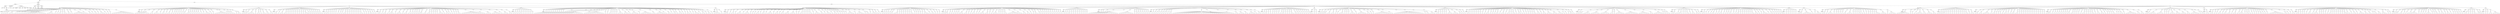 digraph Tree {
	"t0" [label = "TEI"];
	"t1" [label = "teiHeader"];
	"t2" [label = "fileDesc"];
	"t3" [label = "titleStmt"];
	"t4" [label = "title"];
	"t5" [label = "title"];
	"t6" [label = "author"];
	"t7" [label = "surname"];
	"t8" [label = "publicationStmt"];
	"t9" [label = "p"];
	"t10" [label = "idno"];
	"t11" [label = "sourceDesc"];
	"t12" [label = "genre"];
	"t13" [label = "inspiration"];
	"t14" [label = "structure"];
	"t15" [label = "type"];
	"t16" [label = "periode"];
	"t17" [label = "taille"];
	"t18" [label = "permalien"];
	"t19" [label = "profileDesc"];
	"t20" [label = "creation"];
	"t21" [label = "date"];
	"t22" [label = "date"];
	"t23" [label = "langUsage"];
	"t24" [label = "language"];
	"t25" [label = "textClass"];
	"t26" [label = "keywords"];
	"t27" [label = "term"];
	"t28" [label = "text"];
	"t29" [label = "body"];
	"t30" [label = "div1"];
	"t31" [label = "head"];
	"t32" [label = "div2"];
	"t33" [label = "head"];
	"t34" [label = "listPerson"];
	"t35" [label = "sp"];
	"t36" [label = "p"];
	"t37" [label = "s"];
	"t38" [label = "sp"];
	"t39" [label = "p"];
	"t40" [label = "s"];
	"t41" [label = "sp"];
	"t42" [label = "p"];
	"t43" [label = "s"];
	"t44" [label = "s"];
	"t45" [label = "sp"];
	"t46" [label = "p"];
	"t47" [label = "s"];
	"t48" [label = "s"];
	"t49" [label = "s"];
	"t50" [label = "sp"];
	"t51" [label = "p"];
	"t52" [label = "s"];
	"t53" [label = "sp"];
	"t54" [label = "p"];
	"t55" [label = "s"];
	"t56" [label = "sp"];
	"t57" [label = "p"];
	"t58" [label = "s"];
	"t59" [label = "sp"];
	"t60" [label = "p"];
	"t61" [label = "s"];
	"t62" [label = "sp"];
	"t63" [label = "p"];
	"t64" [label = "s"];
	"t65" [label = "sp"];
	"t66" [label = "p"];
	"t67" [label = "s"];
	"t68" [label = "sp"];
	"t69" [label = "p"];
	"t70" [label = "s"];
	"t71" [label = "sp"];
	"t72" [label = "p"];
	"t73" [label = "s"];
	"t74" [label = "s"];
	"t75" [label = "s"];
	"t76" [label = "s"];
	"t77" [label = "s"];
	"t78" [label = "s"];
	"t79" [label = "s"];
	"t80" [label = "s"];
	"t81" [label = "s"];
	"t82" [label = "s"];
	"t83" [label = "sp"];
	"t84" [label = "p"];
	"t85" [label = "s"];
	"t86" [label = "s"];
	"t87" [label = "s"];
	"t88" [label = "s"];
	"t89" [label = "sp"];
	"t90" [label = "p"];
	"t91" [label = "s"];
	"t92" [label = "sp"];
	"t93" [label = "p"];
	"t94" [label = "s"];
	"t95" [label = "sp"];
	"t96" [label = "p"];
	"t97" [label = "s"];
	"t98" [label = "s"];
	"t99" [label = "sp"];
	"t100" [label = "p"];
	"t101" [label = "s"];
	"t102" [label = "sp"];
	"t103" [label = "p"];
	"t104" [label = "s"];
	"t105" [label = "s"];
	"t106" [label = "sp"];
	"t107" [label = "p"];
	"t108" [label = "s"];
	"t109" [label = "s"];
	"t110" [label = "sp"];
	"t111" [label = "p"];
	"t112" [label = "s"];
	"t113" [label = "sp"];
	"t114" [label = "p"];
	"t115" [label = "s"];
	"t116" [label = "s"];
	"t117" [label = "s"];
	"t118" [label = "s"];
	"t119" [label = "s"];
	"t120" [label = "s"];
	"t121" [label = "s"];
	"t122" [label = "sp"];
	"t123" [label = "p"];
	"t124" [label = "s"];
	"t125" [label = "sp"];
	"t126" [label = "p"];
	"t127" [label = "s"];
	"t128" [label = "s"];
	"t129" [label = "sp"];
	"t130" [label = "p"];
	"t131" [label = "s"];
	"t132" [label = "sp"];
	"t133" [label = "p"];
	"t134" [label = "s"];
	"t135" [label = "s"];
	"t136" [label = "sp"];
	"t137" [label = "p"];
	"t138" [label = "s"];
	"t139" [label = "sp"];
	"t140" [label = "p"];
	"t141" [label = "s"];
	"t142" [label = "s"];
	"t143" [label = "s"];
	"t144" [label = "sp"];
	"t145" [label = "p"];
	"t146" [label = "s"];
	"t147" [label = "sp"];
	"t148" [label = "p"];
	"t149" [label = "s"];
	"t150" [label = "sp"];
	"t151" [label = "p"];
	"t152" [label = "s"];
	"t153" [label = "sp"];
	"t154" [label = "p"];
	"t155" [label = "s"];
	"t156" [label = "s"];
	"t157" [label = "s"];
	"t158" [label = "s"];
	"t159" [label = "s"];
	"t160" [label = "s"];
	"t161" [label = "s"];
	"t162" [label = "s"];
	"t163" [label = "s"];
	"t164" [label = "s"];
	"t165" [label = "s"];
	"t166" [label = "s"];
	"t167" [label = "div2"];
	"t168" [label = "head"];
	"t169" [label = "listPerson"];
	"t170" [label = "sp"];
	"t171" [label = "p"];
	"t172" [label = "s"];
	"t173" [label = "sp"];
	"t174" [label = "p"];
	"t175" [label = "s"];
	"t176" [label = "sp"];
	"t177" [label = "p"];
	"t178" [label = "s"];
	"t179" [label = "s"];
	"t180" [label = "s"];
	"t181" [label = "s"];
	"t182" [label = "s"];
	"t183" [label = "s"];
	"t184" [label = "sp"];
	"t185" [label = "p"];
	"t186" [label = "s"];
	"t187" [label = "s"];
	"t188" [label = "sp"];
	"t189" [label = "p"];
	"t190" [label = "s"];
	"t191" [label = "s"];
	"t192" [label = "s"];
	"t193" [label = "sp"];
	"t194" [label = "p"];
	"t195" [label = "s"];
	"t196" [label = "sp"];
	"t197" [label = "p"];
	"t198" [label = "s"];
	"t199" [label = "s"];
	"t200" [label = "sp"];
	"t201" [label = "p"];
	"t202" [label = "s"];
	"t203" [label = "sp"];
	"t204" [label = "p"];
	"t205" [label = "s"];
	"t206" [label = "s"];
	"t207" [label = "sp"];
	"t208" [label = "p"];
	"t209" [label = "s"];
	"t210" [label = "sp"];
	"t211" [label = "p"];
	"t212" [label = "s"];
	"t213" [label = "sp"];
	"t214" [label = "p"];
	"t215" [label = "s"];
	"t216" [label = "sp"];
	"t217" [label = "p"];
	"t218" [label = "s"];
	"t219" [label = "sp"];
	"t220" [label = "p"];
	"t221" [label = "s"];
	"t222" [label = "sp"];
	"t223" [label = "p"];
	"t224" [label = "s"];
	"t225" [label = "sp"];
	"t226" [label = "p"];
	"t227" [label = "s"];
	"t228" [label = "s"];
	"t229" [label = "sp"];
	"t230" [label = "p"];
	"t231" [label = "s"];
	"t232" [label = "s"];
	"t233" [label = "s"];
	"t234" [label = "sp"];
	"t235" [label = "p"];
	"t236" [label = "s"];
	"t237" [label = "sp"];
	"t238" [label = "p"];
	"t239" [label = "s"];
	"t240" [label = "sp"];
	"t241" [label = "p"];
	"t242" [label = "s"];
	"t243" [label = "sp"];
	"t244" [label = "p"];
	"t245" [label = "s"];
	"t246" [label = "sp"];
	"t247" [label = "p"];
	"t248" [label = "s"];
	"t249" [label = "sp"];
	"t250" [label = "p"];
	"t251" [label = "s"];
	"t252" [label = "sp"];
	"t253" [label = "p"];
	"t254" [label = "s"];
	"t255" [label = "sp"];
	"t256" [label = "p"];
	"t257" [label = "s"];
	"t258" [label = "s"];
	"t259" [label = "s"];
	"t260" [label = "sp"];
	"t261" [label = "p"];
	"t262" [label = "s"];
	"t263" [label = "sp"];
	"t264" [label = "p"];
	"t265" [label = "s"];
	"t266" [label = "sp"];
	"t267" [label = "p"];
	"t268" [label = "s"];
	"t269" [label = "s"];
	"t270" [label = "s"];
	"t271" [label = "s"];
	"t272" [label = "s"];
	"t273" [label = "s"];
	"t274" [label = "s"];
	"t275" [label = "s"];
	"t276" [label = "sp"];
	"t277" [label = "p"];
	"t278" [label = "s"];
	"t279" [label = "sp"];
	"t280" [label = "p"];
	"t281" [label = "s"];
	"t282" [label = "sp"];
	"t283" [label = "p"];
	"t284" [label = "s"];
	"t285" [label = "sp"];
	"t286" [label = "p"];
	"t287" [label = "s"];
	"t288" [label = "sp"];
	"t289" [label = "p"];
	"t290" [label = "s"];
	"t291" [label = "s"];
	"t292" [label = "div2"];
	"t293" [label = "head"];
	"t294" [label = "listPerson"];
	"t295" [label = "sp"];
	"t296" [label = "p"];
	"t297" [label = "s"];
	"t298" [label = "sp"];
	"t299" [label = "p"];
	"t300" [label = "s"];
	"t301" [label = "s"];
	"t302" [label = "sp"];
	"t303" [label = "p"];
	"t304" [label = "s"];
	"t305" [label = "s"];
	"t306" [label = "s"];
	"t307" [label = "s"];
	"t308" [label = "sp"];
	"t309" [label = "p"];
	"t310" [label = "s"];
	"t311" [label = "sp"];
	"t312" [label = "p"];
	"t313" [label = "s"];
	"t314" [label = "s"];
	"t315" [label = "sp"];
	"t316" [label = "p"];
	"t317" [label = "s"];
	"t318" [label = "sp"];
	"t319" [label = "p"];
	"t320" [label = "s"];
	"t321" [label = "s"];
	"t322" [label = "sp"];
	"t323" [label = "p"];
	"t324" [label = "s"];
	"t325" [label = "s"];
	"t326" [label = "sp"];
	"t327" [label = "p"];
	"t328" [label = "s"];
	"t329" [label = "s"];
	"t330" [label = "div2"];
	"t331" [label = "head"];
	"t332" [label = "listPerson"];
	"t333" [label = "sp"];
	"t334" [label = "p"];
	"t335" [label = "s"];
	"t336" [label = "s"];
	"t337" [label = "sp"];
	"t338" [label = "p"];
	"t339" [label = "s"];
	"t340" [label = "sp"];
	"t341" [label = "p"];
	"t342" [label = "s"];
	"t343" [label = "s"];
	"t344" [label = "sp"];
	"t345" [label = "p"];
	"t346" [label = "s"];
	"t347" [label = "s"];
	"t348" [label = "sp"];
	"t349" [label = "p"];
	"t350" [label = "s"];
	"t351" [label = "sp"];
	"t352" [label = "p"];
	"t353" [label = "s"];
	"t354" [label = "sp"];
	"t355" [label = "p"];
	"t356" [label = "s"];
	"t357" [label = "sp"];
	"t358" [label = "p"];
	"t359" [label = "s"];
	"t360" [label = "sp"];
	"t361" [label = "p"];
	"t362" [label = "s"];
	"t363" [label = "sp"];
	"t364" [label = "p"];
	"t365" [label = "s"];
	"t366" [label = "sp"];
	"t367" [label = "p"];
	"t368" [label = "s"];
	"t369" [label = "sp"];
	"t370" [label = "p"];
	"t371" [label = "s"];
	"t372" [label = "sp"];
	"t373" [label = "p"];
	"t374" [label = "s"];
	"t375" [label = "sp"];
	"t376" [label = "p"];
	"t377" [label = "s"];
	"t378" [label = "s"];
	"t379" [label = "s"];
	"t380" [label = "sp"];
	"t381" [label = "p"];
	"t382" [label = "s"];
	"t383" [label = "sp"];
	"t384" [label = "p"];
	"t385" [label = "s"];
	"t386" [label = "sp"];
	"t387" [label = "p"];
	"t388" [label = "s"];
	"t389" [label = "sp"];
	"t390" [label = "p"];
	"t391" [label = "s"];
	"t392" [label = "sp"];
	"t393" [label = "p"];
	"t394" [label = "s"];
	"t395" [label = "sp"];
	"t396" [label = "p"];
	"t397" [label = "s"];
	"t398" [label = "sp"];
	"t399" [label = "p"];
	"t400" [label = "s"];
	"t401" [label = "div2"];
	"t402" [label = "head"];
	"t403" [label = "listPerson"];
	"t404" [label = "sp"];
	"t405" [label = "p"];
	"t406" [label = "s"];
	"t407" [label = "sp"];
	"t408" [label = "p"];
	"t409" [label = "s"];
	"t410" [label = "s"];
	"t411" [label = "sp"];
	"t412" [label = "p"];
	"t413" [label = "s"];
	"t414" [label = "sp"];
	"t415" [label = "p"];
	"t416" [label = "s"];
	"t417" [label = "sp"];
	"t418" [label = "p"];
	"t419" [label = "s"];
	"t420" [label = "sp"];
	"t421" [label = "p"];
	"t422" [label = "s"];
	"t423" [label = "sp"];
	"t424" [label = "p"];
	"t425" [label = "s"];
	"t426" [label = "sp"];
	"t427" [label = "p"];
	"t428" [label = "s"];
	"t429" [label = "sp"];
	"t430" [label = "p"];
	"t431" [label = "s"];
	"t432" [label = "sp"];
	"t433" [label = "p"];
	"t434" [label = "s"];
	"t435" [label = "s"];
	"t436" [label = "sp"];
	"t437" [label = "p"];
	"t438" [label = "s"];
	"t439" [label = "sp"];
	"t440" [label = "p"];
	"t441" [label = "s"];
	"t442" [label = "sp"];
	"t443" [label = "p"];
	"t444" [label = "s"];
	"t445" [label = "sp"];
	"t446" [label = "p"];
	"t447" [label = "s"];
	"t448" [label = "sp"];
	"t449" [label = "p"];
	"t450" [label = "s"];
	"t451" [label = "sp"];
	"t452" [label = "p"];
	"t453" [label = "s"];
	"t454" [label = "sp"];
	"t455" [label = "p"];
	"t456" [label = "s"];
	"t457" [label = "sp"];
	"t458" [label = "p"];
	"t459" [label = "s"];
	"t460" [label = "s"];
	"t461" [label = "sp"];
	"t462" [label = "p"];
	"t463" [label = "s"];
	"t464" [label = "sp"];
	"t465" [label = "p"];
	"t466" [label = "s"];
	"t467" [label = "sp"];
	"t468" [label = "p"];
	"t469" [label = "s"];
	"t470" [label = "sp"];
	"t471" [label = "p"];
	"t472" [label = "s"];
	"t473" [label = "s"];
	"t474" [label = "sp"];
	"t475" [label = "p"];
	"t476" [label = "s"];
	"t477" [label = "sp"];
	"t478" [label = "p"];
	"t479" [label = "s"];
	"t480" [label = "div2"];
	"t481" [label = "head"];
	"t482" [label = "listPerson"];
	"t483" [label = "sp"];
	"t484" [label = "p"];
	"t485" [label = "s"];
	"t486" [label = "s"];
	"t487" [label = "sp"];
	"t488" [label = "p"];
	"t489" [label = "s"];
	"t490" [label = "sp"];
	"t491" [label = "p"];
	"t492" [label = "s"];
	"t493" [label = "s"];
	"t494" [label = "sp"];
	"t495" [label = "p"];
	"t496" [label = "s"];
	"t497" [label = "sp"];
	"t498" [label = "p"];
	"t499" [label = "s"];
	"t500" [label = "s"];
	"t501" [label = "s"];
	"t502" [label = "sp"];
	"t503" [label = "p"];
	"t504" [label = "s"];
	"t505" [label = "sp"];
	"t506" [label = "p"];
	"t507" [label = "s"];
	"t508" [label = "s"];
	"t509" [label = "s"];
	"t510" [label = "sp"];
	"t511" [label = "p"];
	"t512" [label = "s"];
	"t513" [label = "sp"];
	"t514" [label = "p"];
	"t515" [label = "s"];
	"t516" [label = "s"];
	"t517" [label = "sp"];
	"t518" [label = "p"];
	"t519" [label = "s"];
	"t520" [label = "sp"];
	"t521" [label = "p"];
	"t522" [label = "s"];
	"t523" [label = "sp"];
	"t524" [label = "p"];
	"t525" [label = "s"];
	"t526" [label = "sp"];
	"t527" [label = "p"];
	"t528" [label = "s"];
	"t529" [label = "sp"];
	"t530" [label = "p"];
	"t531" [label = "s"];
	"t532" [label = "sp"];
	"t533" [label = "p"];
	"t534" [label = "s"];
	"t535" [label = "s"];
	"t536" [label = "s"];
	"t537" [label = "sp"];
	"t538" [label = "p"];
	"t539" [label = "s"];
	"t540" [label = "s"];
	"t541" [label = "sp"];
	"t542" [label = "p"];
	"t543" [label = "s"];
	"t544" [label = "s"];
	"t545" [label = "sp"];
	"t546" [label = "p"];
	"t547" [label = "s"];
	"t548" [label = "sp"];
	"t549" [label = "p"];
	"t550" [label = "s"];
	"t551" [label = "sp"];
	"t552" [label = "p"];
	"t553" [label = "s"];
	"t554" [label = "sp"];
	"t555" [label = "p"];
	"t556" [label = "s"];
	"t557" [label = "sp"];
	"t558" [label = "p"];
	"t559" [label = "s"];
	"t560" [label = "s"];
	"t561" [label = "s"];
	"t562" [label = "sp"];
	"t563" [label = "p"];
	"t564" [label = "s"];
	"t565" [label = "sp"];
	"t566" [label = "p"];
	"t567" [label = "s"];
	"t568" [label = "s"];
	"t569" [label = "sp"];
	"t570" [label = "p"];
	"t571" [label = "s"];
	"t572" [label = "sp"];
	"t573" [label = "p"];
	"t574" [label = "s"];
	"t575" [label = "sp"];
	"t576" [label = "p"];
	"t577" [label = "s"];
	"t578" [label = "sp"];
	"t579" [label = "p"];
	"t580" [label = "s"];
	"t581" [label = "sp"];
	"t582" [label = "p"];
	"t583" [label = "s"];
	"t584" [label = "s"];
	"t585" [label = "sp"];
	"t586" [label = "p"];
	"t587" [label = "s"];
	"t588" [label = "s"];
	"t589" [label = "s"];
	"t590" [label = "s"];
	"t591" [label = "s"];
	"t592" [label = "s"];
	"t593" [label = "s"];
	"t594" [label = "s"];
	"t595" [label = "s"];
	"t596" [label = "s"];
	"t597" [label = "s"];
	"t598" [label = "s"];
	"t599" [label = "sp"];
	"t600" [label = "p"];
	"t601" [label = "s"];
	"t602" [label = "sp"];
	"t603" [label = "p"];
	"t604" [label = "s"];
	"t605" [label = "s"];
	"t606" [label = "s"];
	"t607" [label = "sp"];
	"t608" [label = "p"];
	"t609" [label = "s"];
	"t610" [label = "s"];
	"t611" [label = "s"];
	"t612" [label = "s"];
	"t613" [label = "s"];
	"t614" [label = "sp"];
	"t615" [label = "p"];
	"t616" [label = "s"];
	"t617" [label = "sp"];
	"t618" [label = "p"];
	"t619" [label = "s"];
	"t620" [label = "s"];
	"t621" [label = "s"];
	"t622" [label = "sp"];
	"t623" [label = "p"];
	"t624" [label = "s"];
	"t625" [label = "s"];
	"t626" [label = "div2"];
	"t627" [label = "head"];
	"t628" [label = "listPerson"];
	"t629" [label = "sp"];
	"t630" [label = "p"];
	"t631" [label = "s"];
	"t632" [label = "sp"];
	"t633" [label = "p"];
	"t634" [label = "s"];
	"t635" [label = "sp"];
	"t636" [label = "p"];
	"t637" [label = "s"];
	"t638" [label = "sp"];
	"t639" [label = "p"];
	"t640" [label = "s"];
	"t641" [label = "s"];
	"t642" [label = "sp"];
	"t643" [label = "p"];
	"t644" [label = "s"];
	"t645" [label = "sp"];
	"t646" [label = "p"];
	"t647" [label = "s"];
	"t648" [label = "sp"];
	"t649" [label = "p"];
	"t650" [label = "s"];
	"t651" [label = "sp"];
	"t652" [label = "p"];
	"t653" [label = "s"];
	"t654" [label = "sp"];
	"t655" [label = "p"];
	"t656" [label = "s"];
	"t657" [label = "p"];
	"t658" [label = "s"];
	"t659" [label = "div2"];
	"t660" [label = "head"];
	"t661" [label = "listPerson"];
	"t662" [label = "sp"];
	"t663" [label = "p"];
	"t664" [label = "s"];
	"t665" [label = "sp"];
	"t666" [label = "p"];
	"t667" [label = "s"];
	"t668" [label = "sp"];
	"t669" [label = "p"];
	"t670" [label = "s"];
	"t671" [label = "sp"];
	"t672" [label = "p"];
	"t673" [label = "s"];
	"t674" [label = "sp"];
	"t675" [label = "p"];
	"t676" [label = "s"];
	"t677" [label = "sp"];
	"t678" [label = "p"];
	"t679" [label = "s"];
	"t680" [label = "sp"];
	"t681" [label = "p"];
	"t682" [label = "s"];
	"t683" [label = "sp"];
	"t684" [label = "p"];
	"t685" [label = "s"];
	"t686" [label = "sp"];
	"t687" [label = "p"];
	"t688" [label = "s"];
	"t689" [label = "sp"];
	"t690" [label = "p"];
	"t691" [label = "s"];
	"t692" [label = "sp"];
	"t693" [label = "p"];
	"t694" [label = "s"];
	"t695" [label = "sp"];
	"t696" [label = "p"];
	"t697" [label = "s"];
	"t698" [label = "sp"];
	"t699" [label = "p"];
	"t700" [label = "s"];
	"t701" [label = "sp"];
	"t702" [label = "p"];
	"t703" [label = "s"];
	"t704" [label = "sp"];
	"t705" [label = "p"];
	"t706" [label = "s"];
	"t707" [label = "sp"];
	"t708" [label = "p"];
	"t709" [label = "s"];
	"t710" [label = "s"];
	"t711" [label = "s"];
	"t712" [label = "s"];
	"t713" [label = "s"];
	"t714" [label = "s"];
	"t715" [label = "s"];
	"t716" [label = "s"];
	"t717" [label = "s"];
	"t718" [label = "s"];
	"t719" [label = "s"];
	"t720" [label = "sp"];
	"t721" [label = "p"];
	"t722" [label = "s"];
	"t723" [label = "sp"];
	"t724" [label = "p"];
	"t725" [label = "s"];
	"t726" [label = "s"];
	"t727" [label = "s"];
	"t728" [label = "s"];
	"t729" [label = "s"];
	"t730" [label = "s"];
	"t731" [label = "s"];
	"t732" [label = "s"];
	"t733" [label = "s"];
	"t734" [label = "s"];
	"t735" [label = "sp"];
	"t736" [label = "p"];
	"t737" [label = "s"];
	"t738" [label = "sp"];
	"t739" [label = "p"];
	"t740" [label = "s"];
	"t741" [label = "sp"];
	"t742" [label = "p"];
	"t743" [label = "s"];
	"t744" [label = "s"];
	"t745" [label = "sp"];
	"t746" [label = "p"];
	"t747" [label = "s"];
	"t748" [label = "sp"];
	"t749" [label = "p"];
	"t750" [label = "s"];
	"t751" [label = "sp"];
	"t752" [label = "p"];
	"t753" [label = "s"];
	"t754" [label = "sp"];
	"t755" [label = "p"];
	"t756" [label = "s"];
	"t757" [label = "s"];
	"t758" [label = "s"];
	"t759" [label = "sp"];
	"t760" [label = "p"];
	"t761" [label = "s"];
	"t762" [label = "s"];
	"t763" [label = "s"];
	"t764" [label = "sp"];
	"t765" [label = "p"];
	"t766" [label = "s"];
	"t767" [label = "sp"];
	"t768" [label = "p"];
	"t769" [label = "s"];
	"t770" [label = "s"];
	"t771" [label = "s"];
	"t772" [label = "s"];
	"t773" [label = "sp"];
	"t774" [label = "p"];
	"t775" [label = "s"];
	"t776" [label = "sp"];
	"t777" [label = "p"];
	"t778" [label = "s"];
	"t779" [label = "s"];
	"t780" [label = "s"];
	"t781" [label = "s"];
	"t782" [label = "s"];
	"t783" [label = "s"];
	"t784" [label = "sp"];
	"t785" [label = "p"];
	"t786" [label = "s"];
	"t787" [label = "s"];
	"t788" [label = "sp"];
	"t789" [label = "p"];
	"t790" [label = "s"];
	"t791" [label = "s"];
	"t792" [label = "s"];
	"t793" [label = "s"];
	"t794" [label = "s"];
	"t795" [label = "sp"];
	"t796" [label = "p"];
	"t797" [label = "s"];
	"t798" [label = "sp"];
	"t799" [label = "p"];
	"t800" [label = "s"];
	"t801" [label = "s"];
	"t802" [label = "sp"];
	"t803" [label = "p"];
	"t804" [label = "s"];
	"t805" [label = "sp"];
	"t806" [label = "p"];
	"t807" [label = "s"];
	"t808" [label = "s"];
	"t809" [label = "sp"];
	"t810" [label = "p"];
	"t811" [label = "s"];
	"t812" [label = "sp"];
	"t813" [label = "p"];
	"t814" [label = "s"];
	"t815" [label = "s"];
	"t816" [label = "sp"];
	"t817" [label = "p"];
	"t818" [label = "s"];
	"t819" [label = "sp"];
	"t820" [label = "p"];
	"t821" [label = "s"];
	"t822" [label = "sp"];
	"t823" [label = "p"];
	"t824" [label = "s"];
	"t825" [label = "s"];
	"t826" [label = "sp"];
	"t827" [label = "p"];
	"t828" [label = "s"];
	"t829" [label = "sp"];
	"t830" [label = "p"];
	"t831" [label = "s"];
	"t832" [label = "sp"];
	"t833" [label = "p"];
	"t834" [label = "s"];
	"t835" [label = "s"];
	"t836" [label = "s"];
	"t837" [label = "sp"];
	"t838" [label = "p"];
	"t839" [label = "s"];
	"t840" [label = "sp"];
	"t841" [label = "p"];
	"t842" [label = "s"];
	"t843" [label = "s"];
	"t844" [label = "sp"];
	"t845" [label = "p"];
	"t846" [label = "s"];
	"t847" [label = "sp"];
	"t848" [label = "p"];
	"t849" [label = "s"];
	"t850" [label = "s"];
	"t851" [label = "sp"];
	"t852" [label = "p"];
	"t853" [label = "s"];
	"t854" [label = "div2"];
	"t855" [label = "head"];
	"t856" [label = "listPerson"];
	"t857" [label = "sp"];
	"t858" [label = "p"];
	"t859" [label = "s"];
	"t860" [label = "s"];
	"t861" [label = "s"];
	"t862" [label = "s"];
	"t863" [label = "sp"];
	"t864" [label = "p"];
	"t865" [label = "s"];
	"t866" [label = "div1"];
	"t867" [label = "head"];
	"t868" [label = "div2"];
	"t869" [label = "head"];
	"t870" [label = "listPerson"];
	"t871" [label = "sp"];
	"t872" [label = "p"];
	"t873" [label = "s"];
	"t874" [label = "s"];
	"t875" [label = "s"];
	"t876" [label = "sp"];
	"t877" [label = "p"];
	"t878" [label = "s"];
	"t879" [label = "sp"];
	"t880" [label = "p"];
	"t881" [label = "s"];
	"t882" [label = "s"];
	"t883" [label = "sp"];
	"t884" [label = "p"];
	"t885" [label = "s"];
	"t886" [label = "sp"];
	"t887" [label = "p"];
	"t888" [label = "s"];
	"t889" [label = "s"];
	"t890" [label = "s"];
	"t891" [label = "sp"];
	"t892" [label = "p"];
	"t893" [label = "s"];
	"t894" [label = "sp"];
	"t895" [label = "p"];
	"t896" [label = "s"];
	"t897" [label = "s"];
	"t898" [label = "s"];
	"t899" [label = "sp"];
	"t900" [label = "p"];
	"t901" [label = "s"];
	"t902" [label = "sp"];
	"t903" [label = "p"];
	"t904" [label = "s"];
	"t905" [label = "sp"];
	"t906" [label = "p"];
	"t907" [label = "s"];
	"t908" [label = "sp"];
	"t909" [label = "p"];
	"t910" [label = "s"];
	"t911" [label = "s"];
	"t912" [label = "sp"];
	"t913" [label = "p"];
	"t914" [label = "s"];
	"t915" [label = "sp"];
	"t916" [label = "p"];
	"t917" [label = "s"];
	"t918" [label = "s"];
	"t919" [label = "sp"];
	"t920" [label = "p"];
	"t921" [label = "s"];
	"t922" [label = "sp"];
	"t923" [label = "p"];
	"t924" [label = "s"];
	"t925" [label = "s"];
	"t926" [label = "s"];
	"t927" [label = "sp"];
	"t928" [label = "p"];
	"t929" [label = "s"];
	"t930" [label = "sp"];
	"t931" [label = "p"];
	"t932" [label = "s"];
	"t933" [label = "s"];
	"t934" [label = "sp"];
	"t935" [label = "p"];
	"t936" [label = "s"];
	"t937" [label = "sp"];
	"t938" [label = "p"];
	"t939" [label = "s"];
	"t940" [label = "s"];
	"t941" [label = "sp"];
	"t942" [label = "p"];
	"t943" [label = "s"];
	"t944" [label = "s"];
	"t945" [label = "s"];
	"t946" [label = "sp"];
	"t947" [label = "p"];
	"t948" [label = "s"];
	"t949" [label = "s"];
	"t950" [label = "s"];
	"t951" [label = "sp"];
	"t952" [label = "p"];
	"t953" [label = "s"];
	"t954" [label = "sp"];
	"t955" [label = "p"];
	"t956" [label = "s"];
	"t957" [label = "sp"];
	"t958" [label = "p"];
	"t959" [label = "s"];
	"t960" [label = "s"];
	"t961" [label = "sp"];
	"t962" [label = "p"];
	"t963" [label = "s"];
	"t964" [label = "sp"];
	"t965" [label = "p"];
	"t966" [label = "s"];
	"t967" [label = "sp"];
	"t968" [label = "p"];
	"t969" [label = "s"];
	"t970" [label = "sp"];
	"t971" [label = "p"];
	"t972" [label = "s"];
	"t973" [label = "s"];
	"t974" [label = "sp"];
	"t975" [label = "p"];
	"t976" [label = "s"];
	"t977" [label = "sp"];
	"t978" [label = "p"];
	"t979" [label = "s"];
	"t980" [label = "s"];
	"t981" [label = "s"];
	"t982" [label = "sp"];
	"t983" [label = "p"];
	"t984" [label = "s"];
	"t985" [label = "s"];
	"t986" [label = "sp"];
	"t987" [label = "p"];
	"t988" [label = "s"];
	"t989" [label = "sp"];
	"t990" [label = "p"];
	"t991" [label = "s"];
	"t992" [label = "s"];
	"t993" [label = "s"];
	"t994" [label = "sp"];
	"t995" [label = "p"];
	"t996" [label = "s"];
	"t997" [label = "sp"];
	"t998" [label = "p"];
	"t999" [label = "s"];
	"t1000" [label = "s"];
	"t1001" [label = "sp"];
	"t1002" [label = "p"];
	"t1003" [label = "s"];
	"t1004" [label = "sp"];
	"t1005" [label = "p"];
	"t1006" [label = "s"];
	"t1007" [label = "sp"];
	"t1008" [label = "p"];
	"t1009" [label = "s"];
	"t1010" [label = "sp"];
	"t1011" [label = "p"];
	"t1012" [label = "s"];
	"t1013" [label = "sp"];
	"t1014" [label = "p"];
	"t1015" [label = "s"];
	"t1016" [label = "sp"];
	"t1017" [label = "p"];
	"t1018" [label = "s"];
	"t1019" [label = "s"];
	"t1020" [label = "s"];
	"t1021" [label = "s"];
	"t1022" [label = "sp"];
	"t1023" [label = "p"];
	"t1024" [label = "s"];
	"t1025" [label = "sp"];
	"t1026" [label = "p"];
	"t1027" [label = "s"];
	"t1028" [label = "s"];
	"t1029" [label = "s"];
	"t1030" [label = "s"];
	"t1031" [label = "sp"];
	"t1032" [label = "p"];
	"t1033" [label = "s"];
	"t1034" [label = "sp"];
	"t1035" [label = "p"];
	"t1036" [label = "s"];
	"t1037" [label = "s"];
	"t1038" [label = "sp"];
	"t1039" [label = "p"];
	"t1040" [label = "s"];
	"t1041" [label = "sp"];
	"t1042" [label = "p"];
	"t1043" [label = "s"];
	"t1044" [label = "s"];
	"t1045" [label = "s"];
	"t1046" [label = "sp"];
	"t1047" [label = "p"];
	"t1048" [label = "s"];
	"t1049" [label = "sp"];
	"t1050" [label = "p"];
	"t1051" [label = "s"];
	"t1052" [label = "div2"];
	"t1053" [label = "head"];
	"t1054" [label = "listPerson"];
	"t1055" [label = "sp"];
	"t1056" [label = "p"];
	"t1057" [label = "s"];
	"t1058" [label = "sp"];
	"t1059" [label = "p"];
	"t1060" [label = "s"];
	"t1061" [label = "sp"];
	"t1062" [label = "p"];
	"t1063" [label = "s"];
	"t1064" [label = "sp"];
	"t1065" [label = "p"];
	"t1066" [label = "s"];
	"t1067" [label = "sp"];
	"t1068" [label = "p"];
	"t1069" [label = "s"];
	"t1070" [label = "s"];
	"t1071" [label = "sp"];
	"t1072" [label = "p"];
	"t1073" [label = "s"];
	"t1074" [label = "s"];
	"t1075" [label = "s"];
	"t1076" [label = "sp"];
	"t1077" [label = "p"];
	"t1078" [label = "s"];
	"t1079" [label = "sp"];
	"t1080" [label = "p"];
	"t1081" [label = "s"];
	"t1082" [label = "sp"];
	"t1083" [label = "p"];
	"t1084" [label = "s"];
	"t1085" [label = "sp"];
	"t1086" [label = "p"];
	"t1087" [label = "s"];
	"t1088" [label = "sp"];
	"t1089" [label = "p"];
	"t1090" [label = "s"];
	"t1091" [label = "sp"];
	"t1092" [label = "p"];
	"t1093" [label = "s"];
	"t1094" [label = "sp"];
	"t1095" [label = "p"];
	"t1096" [label = "s"];
	"t1097" [label = "s"];
	"t1098" [label = "sp"];
	"t1099" [label = "p"];
	"t1100" [label = "s"];
	"t1101" [label = "sp"];
	"t1102" [label = "p"];
	"t1103" [label = "s"];
	"t1104" [label = "sp"];
	"t1105" [label = "p"];
	"t1106" [label = "s"];
	"t1107" [label = "sp"];
	"t1108" [label = "p"];
	"t1109" [label = "s"];
	"t1110" [label = "sp"];
	"t1111" [label = "p"];
	"t1112" [label = "s"];
	"t1113" [label = "sp"];
	"t1114" [label = "p"];
	"t1115" [label = "s"];
	"t1116" [label = "s"];
	"t1117" [label = "s"];
	"t1118" [label = "sp"];
	"t1119" [label = "p"];
	"t1120" [label = "s"];
	"t1121" [label = "sp"];
	"t1122" [label = "p"];
	"t1123" [label = "s"];
	"t1124" [label = "s"];
	"t1125" [label = "sp"];
	"t1126" [label = "p"];
	"t1127" [label = "s"];
	"t1128" [label = "sp"];
	"t1129" [label = "p"];
	"t1130" [label = "s"];
	"t1131" [label = "sp"];
	"t1132" [label = "p"];
	"t1133" [label = "s"];
	"t1134" [label = "div2"];
	"t1135" [label = "head"];
	"t1136" [label = "listPerson"];
	"t1137" [label = "sp"];
	"t1138" [label = "p"];
	"t1139" [label = "s"];
	"t1140" [label = "sp"];
	"t1141" [label = "p"];
	"t1142" [label = "s"];
	"t1143" [label = "s"];
	"t1144" [label = "s"];
	"t1145" [label = "sp"];
	"t1146" [label = "p"];
	"t1147" [label = "s"];
	"t1148" [label = "sp"];
	"t1149" [label = "p"];
	"t1150" [label = "s"];
	"t1151" [label = "sp"];
	"t1152" [label = "p"];
	"t1153" [label = "s"];
	"t1154" [label = "sp"];
	"t1155" [label = "p"];
	"t1156" [label = "s"];
	"t1157" [label = "sp"];
	"t1158" [label = "p"];
	"t1159" [label = "s"];
	"t1160" [label = "sp"];
	"t1161" [label = "p"];
	"t1162" [label = "s"];
	"t1163" [label = "s"];
	"t1164" [label = "s"];
	"t1165" [label = "sp"];
	"t1166" [label = "p"];
	"t1167" [label = "s"];
	"t1168" [label = "s"];
	"t1169" [label = "sp"];
	"t1170" [label = "p"];
	"t1171" [label = "s"];
	"t1172" [label = "sp"];
	"t1173" [label = "p"];
	"t1174" [label = "s"];
	"t1175" [label = "sp"];
	"t1176" [label = "p"];
	"t1177" [label = "s"];
	"t1178" [label = "s"];
	"t1179" [label = "sp"];
	"t1180" [label = "p"];
	"t1181" [label = "s"];
	"t1182" [label = "sp"];
	"t1183" [label = "p"];
	"t1184" [label = "s"];
	"t1185" [label = "sp"];
	"t1186" [label = "p"];
	"t1187" [label = "s"];
	"t1188" [label = "s"];
	"t1189" [label = "s"];
	"t1190" [label = "sp"];
	"t1191" [label = "p"];
	"t1192" [label = "s"];
	"t1193" [label = "s"];
	"t1194" [label = "sp"];
	"t1195" [label = "p"];
	"t1196" [label = "s"];
	"t1197" [label = "sp"];
	"t1198" [label = "p"];
	"t1199" [label = "s"];
	"t1200" [label = "sp"];
	"t1201" [label = "p"];
	"t1202" [label = "s"];
	"t1203" [label = "s"];
	"t1204" [label = "s"];
	"t1205" [label = "sp"];
	"t1206" [label = "p"];
	"t1207" [label = "s"];
	"t1208" [label = "sp"];
	"t1209" [label = "p"];
	"t1210" [label = "s"];
	"t1211" [label = "sp"];
	"t1212" [label = "p"];
	"t1213" [label = "s"];
	"t1214" [label = "sp"];
	"t1215" [label = "p"];
	"t1216" [label = "s"];
	"t1217" [label = "s"];
	"t1218" [label = "sp"];
	"t1219" [label = "p"];
	"t1220" [label = "s"];
	"t1221" [label = "s"];
	"t1222" [label = "s"];
	"t1223" [label = "s"];
	"t1224" [label = "s"];
	"t1225" [label = "s"];
	"t1226" [label = "s"];
	"t1227" [label = "sp"];
	"t1228" [label = "p"];
	"t1229" [label = "s"];
	"t1230" [label = "sp"];
	"t1231" [label = "p"];
	"t1232" [label = "s"];
	"t1233" [label = "s"];
	"t1234" [label = "sp"];
	"t1235" [label = "p"];
	"t1236" [label = "s"];
	"t1237" [label = "s"];
	"t1238" [label = "sp"];
	"t1239" [label = "p"];
	"t1240" [label = "s"];
	"t1241" [label = "sp"];
	"t1242" [label = "p"];
	"t1243" [label = "s"];
	"t1244" [label = "sp"];
	"t1245" [label = "p"];
	"t1246" [label = "s"];
	"t1247" [label = "s"];
	"t1248" [label = "sp"];
	"t1249" [label = "p"];
	"t1250" [label = "s"];
	"t1251" [label = "s"];
	"t1252" [label = "sp"];
	"t1253" [label = "p"];
	"t1254" [label = "s"];
	"t1255" [label = "sp"];
	"t1256" [label = "p"];
	"t1257" [label = "s"];
	"t1258" [label = "sp"];
	"t1259" [label = "p"];
	"t1260" [label = "s"];
	"t1261" [label = "sp"];
	"t1262" [label = "p"];
	"t1263" [label = "s"];
	"t1264" [label = "sp"];
	"t1265" [label = "p"];
	"t1266" [label = "s"];
	"t1267" [label = "sp"];
	"t1268" [label = "p"];
	"t1269" [label = "s"];
	"t1270" [label = "sp"];
	"t1271" [label = "p"];
	"t1272" [label = "s"];
	"t1273" [label = "sp"];
	"t1274" [label = "p"];
	"t1275" [label = "s"];
	"t1276" [label = "sp"];
	"t1277" [label = "p"];
	"t1278" [label = "s"];
	"t1279" [label = "sp"];
	"t1280" [label = "p"];
	"t1281" [label = "s"];
	"t1282" [label = "sp"];
	"t1283" [label = "p"];
	"t1284" [label = "s"];
	"t1285" [label = "div2"];
	"t1286" [label = "head"];
	"t1287" [label = "listPerson"];
	"t1288" [label = "sp"];
	"t1289" [label = "p"];
	"t1290" [label = "s"];
	"t1291" [label = "sp"];
	"t1292" [label = "p"];
	"t1293" [label = "s"];
	"t1294" [label = "sp"];
	"t1295" [label = "p"];
	"t1296" [label = "s"];
	"t1297" [label = "s"];
	"t1298" [label = "sp"];
	"t1299" [label = "p"];
	"t1300" [label = "s"];
	"t1301" [label = "sp"];
	"t1302" [label = "p"];
	"t1303" [label = "s"];
	"t1304" [label = "sp"];
	"t1305" [label = "p"];
	"t1306" [label = "s"];
	"t1307" [label = "sp"];
	"t1308" [label = "p"];
	"t1309" [label = "s"];
	"t1310" [label = "sp"];
	"t1311" [label = "p"];
	"t1312" [label = "s"];
	"t1313" [label = "sp"];
	"t1314" [label = "p"];
	"t1315" [label = "s"];
	"t1316" [label = "sp"];
	"t1317" [label = "p"];
	"t1318" [label = "s"];
	"t1319" [label = "sp"];
	"t1320" [label = "p"];
	"t1321" [label = "s"];
	"t1322" [label = "sp"];
	"t1323" [label = "p"];
	"t1324" [label = "s"];
	"t1325" [label = "div2"];
	"t1326" [label = "head"];
	"t1327" [label = "listPerson"];
	"t1328" [label = "sp"];
	"t1329" [label = "p"];
	"t1330" [label = "s"];
	"t1331" [label = "sp"];
	"t1332" [label = "p"];
	"t1333" [label = "s"];
	"t1334" [label = "sp"];
	"t1335" [label = "p"];
	"t1336" [label = "s"];
	"t1337" [label = "sp"];
	"t1338" [label = "p"];
	"t1339" [label = "s"];
	"t1340" [label = "sp"];
	"t1341" [label = "p"];
	"t1342" [label = "s"];
	"t1343" [label = "s"];
	"t1344" [label = "s"];
	"t1345" [label = "s"];
	"t1346" [label = "s"];
	"t1347" [label = "s"];
	"t1348" [label = "s"];
	"t1349" [label = "s"];
	"t1350" [label = "s"];
	"t1351" [label = "s"];
	"t1352" [label = "s"];
	"t1353" [label = "s"];
	"t1354" [label = "sp"];
	"t1355" [label = "p"];
	"t1356" [label = "s"];
	"t1357" [label = "s"];
	"t1358" [label = "s"];
	"t1359" [label = "s"];
	"t1360" [label = "s"];
	"t1361" [label = "s"];
	"t1362" [label = "s"];
	"t1363" [label = "s"];
	"t1364" [label = "sp"];
	"t1365" [label = "p"];
	"t1366" [label = "s"];
	"t1367" [label = "sp"];
	"t1368" [label = "p"];
	"t1369" [label = "s"];
	"t1370" [label = "s"];
	"t1371" [label = "sp"];
	"t1372" [label = "p"];
	"t1373" [label = "s"];
	"t1374" [label = "sp"];
	"t1375" [label = "p"];
	"t1376" [label = "s"];
	"t1377" [label = "sp"];
	"t1378" [label = "p"];
	"t1379" [label = "s"];
	"t1380" [label = "sp"];
	"t1381" [label = "p"];
	"t1382" [label = "s"];
	"t1383" [label = "sp"];
	"t1384" [label = "p"];
	"t1385" [label = "s"];
	"t1386" [label = "sp"];
	"t1387" [label = "p"];
	"t1388" [label = "s"];
	"t1389" [label = "div2"];
	"t1390" [label = "head"];
	"t1391" [label = "listPerson"];
	"t1392" [label = "sp"];
	"t1393" [label = "p"];
	"t1394" [label = "s"];
	"t1395" [label = "sp"];
	"t1396" [label = "p"];
	"t1397" [label = "s"];
	"t1398" [label = "sp"];
	"t1399" [label = "p"];
	"t1400" [label = "s"];
	"t1401" [label = "p"];
	"t1402" [label = "s"];
	"t1403" [label = "sp"];
	"t1404" [label = "p"];
	"t1405" [label = "s"];
	"t1406" [label = "sp"];
	"t1407" [label = "p"];
	"t1408" [label = "s"];
	"t1409" [label = "sp"];
	"t1410" [label = "p"];
	"t1411" [label = "s"];
	"t1412" [label = "p"];
	"t1413" [label = "s"];
	"t1414" [label = "sp"];
	"t1415" [label = "p"];
	"t1416" [label = "s"];
	"t1417" [label = "sp"];
	"t1418" [label = "p"];
	"t1419" [label = "s"];
	"t1420" [label = "s"];
	"t1421" [label = "sp"];
	"t1422" [label = "p"];
	"t1423" [label = "s"];
	"t1424" [label = "s"];
	"t1425" [label = "s"];
	"t1426" [label = "s"];
	"t1427" [label = "s"];
	"t1428" [label = "s"];
	"t1429" [label = "s"];
	"t1430" [label = "s"];
	"t1431" [label = "s"];
	"t1432" [label = "s"];
	"t1433" [label = "s"];
	"t1434" [label = "s"];
	"t1435" [label = "s"];
	"t1436" [label = "s"];
	"t1437" [label = "s"];
	"t1438" [label = "s"];
	"t1439" [label = "s"];
	"t1440" [label = "s"];
	"t1441" [label = "s"];
	"t1442" [label = "s"];
	"t1443" [label = "s"];
	"t1444" [label = "s"];
	"t1445" [label = "s"];
	"t1446" [label = "s"];
	"t1447" [label = "s"];
	"t1448" [label = "s"];
	"t1449" [label = "s"];
	"t1450" [label = "s"];
	"t1451" [label = "s"];
	"t1452" [label = "s"];
	"t1453" [label = "s"];
	"t1454" [label = "sp"];
	"t1455" [label = "p"];
	"t1456" [label = "s"];
	"t1457" [label = "sp"];
	"t1458" [label = "p"];
	"t1459" [label = "s"];
	"t1460" [label = "sp"];
	"t1461" [label = "p"];
	"t1462" [label = "s"];
	"t1463" [label = "s"];
	"t1464" [label = "sp"];
	"t1465" [label = "p"];
	"t1466" [label = "s"];
	"t1467" [label = "s"];
	"t1468" [label = "s"];
	"t1469" [label = "sp"];
	"t1470" [label = "p"];
	"t1471" [label = "s"];
	"t1472" [label = "s"];
	"t1473" [label = "sp"];
	"t1474" [label = "p"];
	"t1475" [label = "s"];
	"t1476" [label = "s"];
	"t1477" [label = "s"];
	"t1478" [label = "s"];
	"t1479" [label = "sp"];
	"t1480" [label = "p"];
	"t1481" [label = "s"];
	"t1482" [label = "sp"];
	"t1483" [label = "p"];
	"t1484" [label = "s"];
	"t1485" [label = "s"];
	"t1486" [label = "div2"];
	"t1487" [label = "head"];
	"t1488" [label = "listPerson"];
	"t1489" [label = "sp"];
	"t1490" [label = "p"];
	"t1491" [label = "s"];
	"t1492" [label = "sp"];
	"t1493" [label = "p"];
	"t1494" [label = "s"];
	"t1495" [label = "s"];
	"t1496" [label = "sp"];
	"t1497" [label = "p"];
	"t1498" [label = "s"];
	"t1499" [label = "sp"];
	"t1500" [label = "p"];
	"t1501" [label = "s"];
	"t1502" [label = "sp"];
	"t1503" [label = "p"];
	"t1504" [label = "s"];
	"t1505" [label = "sp"];
	"t1506" [label = "p"];
	"t1507" [label = "s"];
	"t1508" [label = "sp"];
	"t1509" [label = "p"];
	"t1510" [label = "s"];
	"t1511" [label = "sp"];
	"t1512" [label = "p"];
	"t1513" [label = "s"];
	"t1514" [label = "sp"];
	"t1515" [label = "p"];
	"t1516" [label = "s"];
	"t1517" [label = "sp"];
	"t1518" [label = "p"];
	"t1519" [label = "s"];
	"t1520" [label = "s"];
	"t1521" [label = "sp"];
	"t1522" [label = "p"];
	"t1523" [label = "s"];
	"t1524" [label = "sp"];
	"t1525" [label = "p"];
	"t1526" [label = "s"];
	"t1527" [label = "sp"];
	"t1528" [label = "p"];
	"t1529" [label = "s"];
	"t1530" [label = "sp"];
	"t1531" [label = "p"];
	"t1532" [label = "s"];
	"t1533" [label = "s"];
	"t1534" [label = "sp"];
	"t1535" [label = "p"];
	"t1536" [label = "s"];
	"t1537" [label = "s"];
	"t1538" [label = "sp"];
	"t1539" [label = "p"];
	"t1540" [label = "s"];
	"t1541" [label = "sp"];
	"t1542" [label = "p"];
	"t1543" [label = "s"];
	"t1544" [label = "sp"];
	"t1545" [label = "p"];
	"t1546" [label = "s"];
	"t1547" [label = "sp"];
	"t1548" [label = "p"];
	"t1549" [label = "s"];
	"t1550" [label = "sp"];
	"t1551" [label = "p"];
	"t1552" [label = "s"];
	"t1553" [label = "sp"];
	"t1554" [label = "p"];
	"t1555" [label = "s"];
	"t1556" [label = "sp"];
	"t1557" [label = "p"];
	"t1558" [label = "s"];
	"t1559" [label = "s"];
	"t1560" [label = "div2"];
	"t1561" [label = "head"];
	"t1562" [label = "listPerson"];
	"t1563" [label = "sp"];
	"t1564" [label = "p"];
	"t1565" [label = "s"];
	"t1566" [label = "sp"];
	"t1567" [label = "p"];
	"t1568" [label = "s"];
	"t1569" [label = "div2"];
	"t1570" [label = "head"];
	"t1571" [label = "listPerson"];
	"t1572" [label = "sp"];
	"t1573" [label = "p"];
	"t1574" [label = "s"];
	"t1575" [label = "sp"];
	"t1576" [label = "p"];
	"t1577" [label = "s"];
	"t1578" [label = "sp"];
	"t1579" [label = "p"];
	"t1580" [label = "s"];
	"t1581" [label = "s"];
	"t1582" [label = "s"];
	"t1583" [label = "sp"];
	"t1584" [label = "p"];
	"t1585" [label = "s"];
	"t1586" [label = "s"];
	"t1587" [label = "sp"];
	"t1588" [label = "p"];
	"t1589" [label = "s"];
	"t1590" [label = "s"];
	"t1591" [label = "sp"];
	"t1592" [label = "p"];
	"t1593" [label = "s"];
	"t1594" [label = "sp"];
	"t1595" [label = "p"];
	"t1596" [label = "s"];
	"t1597" [label = "sp"];
	"t1598" [label = "p"];
	"t1599" [label = "s"];
	"t1600" [label = "s"];
	"t1601" [label = "s"];
	"t1602" [label = "sp"];
	"t1603" [label = "p"];
	"t1604" [label = "s"];
	"t1605" [label = "sp"];
	"t1606" [label = "p"];
	"t1607" [label = "s"];
	"t1608" [label = "sp"];
	"t1609" [label = "p"];
	"t1610" [label = "s"];
	"t1611" [label = "sp"];
	"t1612" [label = "p"];
	"t1613" [label = "s"];
	"t1614" [label = "s"];
	"t1615" [label = "s"];
	"t1616" [label = "sp"];
	"t1617" [label = "p"];
	"t1618" [label = "s"];
	"t1619" [label = "sp"];
	"t1620" [label = "p"];
	"t1621" [label = "s"];
	"t1622" [label = "s"];
	"t1623" [label = "s"];
	"t1624" [label = "s"];
	"t1625" [label = "s"];
	"t1626" [label = "sp"];
	"t1627" [label = "p"];
	"t1628" [label = "s"];
	"t1629" [label = "s"];
	"t1630" [label = "sp"];
	"t1631" [label = "p"];
	"t1632" [label = "s"];
	"t1633" [label = "sp"];
	"t1634" [label = "p"];
	"t1635" [label = "s"];
	"t1636" [label = "sp"];
	"t1637" [label = "p"];
	"t1638" [label = "s"];
	"t1639" [label = "s"];
	"t1640" [label = "s"];
	"t1641" [label = "s"];
	"t1642" [label = "s"];
	"t1643" [label = "s"];
	"t1644" [label = "s"];
	"t1645" [label = "s"];
	"t1646" [label = "s"];
	"t1647" [label = "sp"];
	"t1648" [label = "p"];
	"t1649" [label = "s"];
	"t1650" [label = "sp"];
	"t1651" [label = "p"];
	"t1652" [label = "s"];
	"t1653" [label = "s"];
	"t1654" [label = "s"];
	"t1655" [label = "s"];
	"t1656" [label = "s"];
	"t1657" [label = "s"];
	"t1658" [label = "s"];
	"t1659" [label = "s"];
	"t1660" [label = "s"];
	"t1661" [label = "s"];
	"t1662" [label = "s"];
	"t1663" [label = "s"];
	"t1664" [label = "s"];
	"t1665" [label = "s"];
	"t1666" [label = "s"];
	"t1667" [label = "s"];
	"t1668" [label = "sp"];
	"t1669" [label = "p"];
	"t1670" [label = "s"];
	"t1671" [label = "sp"];
	"t1672" [label = "p"];
	"t1673" [label = "s"];
	"t1674" [label = "s"];
	"t1675" [label = "sp"];
	"t1676" [label = "p"];
	"t1677" [label = "s"];
	"t1678" [label = "s"];
	"t1679" [label = "s"];
	"t1680" [label = "div2"];
	"t1681" [label = "head"];
	"t1682" [label = "listPerson"];
	"t1683" [label = "sp"];
	"t1684" [label = "p"];
	"t1685" [label = "s"];
	"t1686" [label = "s"];
	"t1687" [label = "sp"];
	"t1688" [label = "p"];
	"t1689" [label = "s"];
	"t1690" [label = "sp"];
	"t1691" [label = "p"];
	"t1692" [label = "s"];
	"t1693" [label = "sp"];
	"t1694" [label = "p"];
	"t1695" [label = "s"];
	"t1696" [label = "sp"];
	"t1697" [label = "p"];
	"t1698" [label = "s"];
	"t1699" [label = "sp"];
	"t1700" [label = "p"];
	"t1701" [label = "s"];
	"t1702" [label = "s"];
	"t1703" [label = "s"];
	"t1704" [label = "sp"];
	"t1705" [label = "p"];
	"t1706" [label = "s"];
	"t1707" [label = "s"];
	"t1708" [label = "s"];
	"t1709" [label = "sp"];
	"t1710" [label = "p"];
	"t1711" [label = "s"];
	"t1712" [label = "s"];
	"t1713" [label = "sp"];
	"t1714" [label = "p"];
	"t1715" [label = "s"];
	"t1716" [label = "sp"];
	"t1717" [label = "p"];
	"t1718" [label = "s"];
	"t1719" [label = "div2"];
	"t1720" [label = "head"];
	"t1721" [label = "listPerson"];
	"t1722" [label = "sp"];
	"t1723" [label = "p"];
	"t1724" [label = "s"];
	"t1725" [label = "s"];
	"t1726" [label = "sp"];
	"t1727" [label = "p"];
	"t1728" [label = "s"];
	"t1729" [label = "sp"];
	"t1730" [label = "p"];
	"t1731" [label = "s"];
	"t1732" [label = "sp"];
	"t1733" [label = "p"];
	"t1734" [label = "s"];
	"t1735" [label = "sp"];
	"t1736" [label = "p"];
	"t1737" [label = "s"];
	"t1738" [label = "sp"];
	"t1739" [label = "p"];
	"t1740" [label = "s"];
	"t1741" [label = "sp"];
	"t1742" [label = "p"];
	"t1743" [label = "s"];
	"t1744" [label = "sp"];
	"t1745" [label = "p"];
	"t1746" [label = "s"];
	"t1747" [label = "sp"];
	"t1748" [label = "p"];
	"t1749" [label = "s"];
	"t1750" [label = "sp"];
	"t1751" [label = "p"];
	"t1752" [label = "s"];
	"t1753" [label = "s"];
	"t1754" [label = "sp"];
	"t1755" [label = "p"];
	"t1756" [label = "s"];
	"t1757" [label = "sp"];
	"t1758" [label = "p"];
	"t1759" [label = "s"];
	"t1760" [label = "sp"];
	"t1761" [label = "p"];
	"t1762" [label = "s"];
	"t1763" [label = "sp"];
	"t1764" [label = "p"];
	"t1765" [label = "s"];
	"t1766" [label = "s"];
	"t1767" [label = "sp"];
	"t1768" [label = "p"];
	"t1769" [label = "s"];
	"t1770" [label = "sp"];
	"t1771" [label = "p"];
	"t1772" [label = "s"];
	"t1773" [label = "s"];
	"t1774" [label = "sp"];
	"t1775" [label = "p"];
	"t1776" [label = "s"];
	"t1777" [label = "sp"];
	"t1778" [label = "p"];
	"t1779" [label = "s"];
	"t1780" [label = "s"];
	"t1781" [label = "sp"];
	"t1782" [label = "p"];
	"t1783" [label = "s"];
	"t1784" [label = "sp"];
	"t1785" [label = "p"];
	"t1786" [label = "s"];
	"t1787" [label = "s"];
	"t1788" [label = "sp"];
	"t1789" [label = "p"];
	"t1790" [label = "s"];
	"t1791" [label = "sp"];
	"t1792" [label = "p"];
	"t1793" [label = "s"];
	"t1794" [label = "s"];
	"t1795" [label = "sp"];
	"t1796" [label = "p"];
	"t1797" [label = "s"];
	"t1798" [label = "sp"];
	"t1799" [label = "p"];
	"t1800" [label = "s"];
	"t1801" [label = "sp"];
	"t1802" [label = "p"];
	"t1803" [label = "s"];
	"t1804" [label = "sp"];
	"t1805" [label = "p"];
	"t1806" [label = "s"];
	"t1807" [label = "sp"];
	"t1808" [label = "p"];
	"t1809" [label = "s"];
	"t1810" [label = "sp"];
	"t1811" [label = "p"];
	"t1812" [label = "s"];
	"t1813" [label = "sp"];
	"t1814" [label = "p"];
	"t1815" [label = "s"];
	"t1816" [label = "s"];
	"t1817" [label = "sp"];
	"t1818" [label = "p"];
	"t1819" [label = "s"];
	"t1820" [label = "s"];
	"t1821" [label = "sp"];
	"t1822" [label = "p"];
	"t1823" [label = "s"];
	"t1824" [label = "sp"];
	"t1825" [label = "p"];
	"t1826" [label = "s"];
	"t1827" [label = "s"];
	"t1828" [label = "sp"];
	"t1829" [label = "p"];
	"t1830" [label = "s"];
	"t1831" [label = "s"];
	"t1832" [label = "s"];
	"t1833" [label = "sp"];
	"t1834" [label = "p"];
	"t1835" [label = "s"];
	"t1836" [label = "s"];
	"t1837" [label = "s"];
	"t1838" [label = "sp"];
	"t1839" [label = "p"];
	"t1840" [label = "s"];
	"t1841" [label = "s"];
	"t1842" [label = "s"];
	"t1843" [label = "sp"];
	"t1844" [label = "p"];
	"t1845" [label = "s"];
	"t1846" [label = "sp"];
	"t1847" [label = "p"];
	"t1848" [label = "s"];
	"t1849" [label = "sp"];
	"t1850" [label = "p"];
	"t1851" [label = "s"];
	"t1852" [label = "sp"];
	"t1853" [label = "p"];
	"t1854" [label = "s"];
	"t1855" [label = "s"];
	"t1856" [label = "sp"];
	"t1857" [label = "p"];
	"t1858" [label = "s"];
	"t1859" [label = "div2"];
	"t1860" [label = "head"];
	"t1861" [label = "listPerson"];
	"t1862" [label = "sp"];
	"t1863" [label = "p"];
	"t1864" [label = "s"];
	"t1865" [label = "sp"];
	"t1866" [label = "p"];
	"t1867" [label = "s"];
	"t1868" [label = "s"];
	"t1869" [label = "s"];
	"t1870" [label = "sp"];
	"t1871" [label = "p"];
	"t1872" [label = "s"];
	"t1873" [label = "s"];
	"t1874" [label = "s"];
	"t1875" [label = "s"];
	"t1876" [label = "sp"];
	"t1877" [label = "p"];
	"t1878" [label = "s"];
	"t1879" [label = "s"];
	"t1880" [label = "s"];
	"t1881" [label = "s"];
	"t1882" [label = "s"];
	"t1883" [label = "sp"];
	"t1884" [label = "p"];
	"t1885" [label = "s"];
	"t1886" [label = "s"];
	"t1887" [label = "s"];
	"t1888" [label = "s"];
	"t1889" [label = "s"];
	"t1890" [label = "sp"];
	"t1891" [label = "p"];
	"t1892" [label = "s"];
	"t1893" [label = "s"];
	"t1894" [label = "sp"];
	"t1895" [label = "p"];
	"t1896" [label = "s"];
	"t1897" [label = "sp"];
	"t1898" [label = "p"];
	"t1899" [label = "s"];
	"t1900" [label = "s"];
	"t1901" [label = "s"];
	"t1902" [label = "s"];
	"t1903" [label = "s"];
	"t1904" [label = "sp"];
	"t1905" [label = "p"];
	"t1906" [label = "s"];
	"t1907" [label = "s"];
	"t1908" [label = "s"];
	"t1909" [label = "s"];
	"t1910" [label = "s"];
	"t1911" [label = "s"];
	"t1912" [label = "s"];
	"t1913" [label = "sp"];
	"t1914" [label = "p"];
	"t1915" [label = "s"];
	"t1916" [label = "s"];
	"t1917" [label = "s"];
	"t1918" [label = "s"];
	"t1919" [label = "s"];
	"t1920" [label = "s"];
	"t1921" [label = "sp"];
	"t1922" [label = "p"];
	"t1923" [label = "s"];
	"t1924" [label = "s"];
	"t1925" [label = "sp"];
	"t1926" [label = "p"];
	"t1927" [label = "s"];
	"t1928" [label = "s"];
	"t1929" [label = "s"];
	"t1930" [label = "s"];
	"t1931" [label = "s"];
	"t1932" [label = "s"];
	"t1933" [label = "sp"];
	"t1934" [label = "p"];
	"t1935" [label = "s"];
	"t1936" [label = "sp"];
	"t1937" [label = "p"];
	"t1938" [label = "s"];
	"t1939" [label = "sp"];
	"t1940" [label = "p"];
	"t1941" [label = "s"];
	"t1942" [label = "div2"];
	"t1943" [label = "head"];
	"t1944" [label = "listPerson"];
	"t1945" [label = "sp"];
	"t1946" [label = "p"];
	"t1947" [label = "s"];
	"t1948" [label = "s"];
	"t1949" [label = "sp"];
	"t1950" [label = "p"];
	"t1951" [label = "s"];
	"t1952" [label = "sp"];
	"t1953" [label = "p"];
	"t1954" [label = "s"];
	"t1955" [label = "s"];
	"t1956" [label = "s"];
	"t1957" [label = "sp"];
	"t1958" [label = "p"];
	"t1959" [label = "s"];
	"t1960" [label = "sp"];
	"t1961" [label = "p"];
	"t1962" [label = "s"];
	"t1963" [label = "sp"];
	"t1964" [label = "p"];
	"t1965" [label = "s"];
	"t1966" [label = "s"];
	"t1967" [label = "sp"];
	"t1968" [label = "p"];
	"t1969" [label = "s"];
	"t1970" [label = "sp"];
	"t1971" [label = "p"];
	"t1972" [label = "s"];
	"t1973" [label = "s"];
	"t1974" [label = "sp"];
	"t1975" [label = "p"];
	"t1976" [label = "s"];
	"t1977" [label = "s"];
	"t1978" [label = "sp"];
	"t1979" [label = "p"];
	"t1980" [label = "s"];
	"t1981" [label = "div2"];
	"t1982" [label = "head"];
	"t1983" [label = "listPerson"];
	"t1984" [label = "sp"];
	"t1985" [label = "p"];
	"t1986" [label = "s"];
	"t1987" [label = "s"];
	"t1988" [label = "sp"];
	"t1989" [label = "p"];
	"t1990" [label = "s"];
	"t1991" [label = "sp"];
	"t1992" [label = "p"];
	"t1993" [label = "s"];
	"t1994" [label = "sp"];
	"t1995" [label = "p"];
	"t1996" [label = "s"];
	"t1997" [label = "sp"];
	"t1998" [label = "p"];
	"t1999" [label = "s"];
	"t2000" [label = "s"];
	"t2001" [label = "sp"];
	"t2002" [label = "p"];
	"t2003" [label = "s"];
	"t2004" [label = "sp"];
	"t2005" [label = "p"];
	"t2006" [label = "s"];
	"t2007" [label = "sp"];
	"t2008" [label = "p"];
	"t2009" [label = "s"];
	"t2010" [label = "s"];
	"t2011" [label = "sp"];
	"t2012" [label = "p"];
	"t2013" [label = "s"];
	"t2014" [label = "sp"];
	"t2015" [label = "p"];
	"t2016" [label = "s"];
	"t2017" [label = "sp"];
	"t2018" [label = "p"];
	"t2019" [label = "s"];
	"t2020" [label = "sp"];
	"t2021" [label = "p"];
	"t2022" [label = "s"];
	"t2023" [label = "s"];
	"t2024" [label = "sp"];
	"t2025" [label = "p"];
	"t2026" [label = "s"];
	"t2027" [label = "sp"];
	"t2028" [label = "p"];
	"t2029" [label = "s"];
	"t2030" [label = "sp"];
	"t2031" [label = "p"];
	"t2032" [label = "s"];
	"t2033" [label = "s"];
	"t2034" [label = "sp"];
	"t2035" [label = "p"];
	"t2036" [label = "s"];
	"t2037" [label = "sp"];
	"t2038" [label = "p"];
	"t2039" [label = "s"];
	"t2040" [label = "sp"];
	"t2041" [label = "p"];
	"t2042" [label = "s"];
	"t2043" [label = "sp"];
	"t2044" [label = "p"];
	"t2045" [label = "s"];
	"t2046" [label = "sp"];
	"t2047" [label = "p"];
	"t2048" [label = "s"];
	"t2049" [label = "sp"];
	"t2050" [label = "p"];
	"t2051" [label = "s"];
	"t2052" [label = "sp"];
	"t2053" [label = "p"];
	"t2054" [label = "s"];
	"t2055" [label = "s"];
	"t2056" [label = "sp"];
	"t2057" [label = "p"];
	"t2058" [label = "s"];
	"t2059" [label = "s"];
	"t2060" [label = "sp"];
	"t2061" [label = "p"];
	"t2062" [label = "s"];
	"t2063" [label = "sp"];
	"t2064" [label = "p"];
	"t2065" [label = "s"];
	"t2066" [label = "sp"];
	"t2067" [label = "p"];
	"t2068" [label = "s"];
	"t2069" [label = "s"];
	"t2070" [label = "s"];
	"t2071" [label = "sp"];
	"t2072" [label = "p"];
	"t2073" [label = "s"];
	"t2074" [label = "sp"];
	"t2075" [label = "p"];
	"t2076" [label = "s"];
	"t2077" [label = "s"];
	"t2078" [label = "sp"];
	"t2079" [label = "p"];
	"t2080" [label = "s"];
	"t2081" [label = "sp"];
	"t2082" [label = "p"];
	"t2083" [label = "s"];
	"t2084" [label = "sp"];
	"t2085" [label = "p"];
	"t2086" [label = "s"];
	"t2087" [label = "sp"];
	"t2088" [label = "p"];
	"t2089" [label = "s"];
	"t2090" [label = "sp"];
	"t2091" [label = "p"];
	"t2092" [label = "s"];
	"t2093" [label = "s"];
	"t2094" [label = "div2"];
	"t2095" [label = "head"];
	"t2096" [label = "listPerson"];
	"t2097" [label = "sp"];
	"t2098" [label = "p"];
	"t2099" [label = "s"];
	"t2100" [label = "sp"];
	"t2101" [label = "p"];
	"t2102" [label = "s"];
	"t2103" [label = "sp"];
	"t2104" [label = "p"];
	"t2105" [label = "s"];
	"t2106" [label = "sp"];
	"t2107" [label = "p"];
	"t2108" [label = "s"];
	"t2109" [label = "sp"];
	"t2110" [label = "p"];
	"t2111" [label = "s"];
	"t2112" [label = "sp"];
	"t2113" [label = "p"];
	"t2114" [label = "s"];
	"t2115" [label = "div2"];
	"t2116" [label = "head"];
	"t2117" [label = "listPerson"];
	"t2118" [label = "sp"];
	"t2119" [label = "p"];
	"t2120" [label = "s"];
	"t2121" [label = "s"];
	"t2122" [label = "s"];
	"t2123" [label = "sp"];
	"t2124" [label = "p"];
	"t2125" [label = "s"];
	"t2126" [label = "s"];
	"t2127" [label = "s"];
	"t2128" [label = "s"];
	"t2129" [label = "s"];
	"t2130" [label = "sp"];
	"t2131" [label = "p"];
	"t2132" [label = "s"];
	"t2133" [label = "sp"];
	"t2134" [label = "p"];
	"t2135" [label = "s"];
	"t2136" [label = "p"];
	"t2137" [label = "s"];
	"t2138" [label = "s"];
	"t2139" [label = "s"];
	"t2140" [label = "div2"];
	"t2141" [label = "head"];
	"t2142" [label = "listPerson"];
	"t2143" [label = "sp"];
	"t2144" [label = "p"];
	"t2145" [label = "s"];
	"t2146" [label = "s"];
	"t2147" [label = "sp"];
	"t2148" [label = "p"];
	"t2149" [label = "s"];
	"t2150" [label = "sp"];
	"t2151" [label = "p"];
	"t2152" [label = "s"];
	"t2153" [label = "s"];
	"t2154" [label = "s"];
	"t2155" [label = "sp"];
	"t2156" [label = "p"];
	"t2157" [label = "s"];
	"t2158" [label = "sp"];
	"t2159" [label = "p"];
	"t2160" [label = "s"];
	"t2161" [label = "sp"];
	"t2162" [label = "p"];
	"t2163" [label = "s"];
	"t2164" [label = "sp"];
	"t2165" [label = "p"];
	"t2166" [label = "s"];
	"t2167" [label = "sp"];
	"t2168" [label = "p"];
	"t2169" [label = "s"];
	"t2170" [label = "sp"];
	"t2171" [label = "p"];
	"t2172" [label = "s"];
	"t2173" [label = "s"];
	"t2174" [label = "sp"];
	"t2175" [label = "p"];
	"t2176" [label = "s"];
	"t2177" [label = "s"];
	"t2178" [label = "s"];
	"t2179" [label = "sp"];
	"t2180" [label = "p"];
	"t2181" [label = "s"];
	"t2182" [label = "sp"];
	"t2183" [label = "p"];
	"t2184" [label = "s"];
	"t2185" [label = "sp"];
	"t2186" [label = "p"];
	"t2187" [label = "s"];
	"t2188" [label = "sp"];
	"t2189" [label = "p"];
	"t2190" [label = "s"];
	"t2191" [label = "s"];
	"t2192" [label = "sp"];
	"t2193" [label = "p"];
	"t2194" [label = "s"];
	"t2195" [label = "sp"];
	"t2196" [label = "p"];
	"t2197" [label = "s"];
	"t2198" [label = "sp"];
	"t2199" [label = "p"];
	"t2200" [label = "s"];
	"t2201" [label = "sp"];
	"t2202" [label = "p"];
	"t2203" [label = "s"];
	"t2204" [label = "sp"];
	"t2205" [label = "p"];
	"t2206" [label = "s"];
	"t2207" [label = "sp"];
	"t2208" [label = "p"];
	"t2209" [label = "s"];
	"t2210" [label = "sp"];
	"t2211" [label = "p"];
	"t2212" [label = "s"];
	"t2213" [label = "sp"];
	"t2214" [label = "p"];
	"t2215" [label = "s"];
	"t2216" [label = "s"];
	"t2217" [label = "s"];
	"t2218" [label = "sp"];
	"t2219" [label = "p"];
	"t2220" [label = "s"];
	"t2221" [label = "s"];
	"t2222" [label = "s"];
	"t2223" [label = "sp"];
	"t2224" [label = "p"];
	"t2225" [label = "s"];
	"t2226" [label = "p"];
	"t2227" [label = "s"];
	"t2228" [label = "s"];
	"t2229" [label = "s"];
	"t2230" [label = "s"];
	"t2231" [label = "div1"];
	"t2232" [label = "head"];
	"t2233" [label = "div2"];
	"t2234" [label = "head"];
	"t2235" [label = "listPerson"];
	"t2236" [label = "sp"];
	"t2237" [label = "p"];
	"t2238" [label = "s"];
	"t2239" [label = "s"];
	"t2240" [label = "s"];
	"t2241" [label = "s"];
	"t2242" [label = "s"];
	"t2243" [label = "s"];
	"t2244" [label = "s"];
	"t2245" [label = "sp"];
	"t2246" [label = "p"];
	"t2247" [label = "s"];
	"t2248" [label = "sp"];
	"t2249" [label = "p"];
	"t2250" [label = "s"];
	"t2251" [label = "sp"];
	"t2252" [label = "p"];
	"t2253" [label = "s"];
	"t2254" [label = "sp"];
	"t2255" [label = "p"];
	"t2256" [label = "s"];
	"t2257" [label = "s"];
	"t2258" [label = "s"];
	"t2259" [label = "s"];
	"t2260" [label = "sp"];
	"t2261" [label = "p"];
	"t2262" [label = "s"];
	"t2263" [label = "s"];
	"t2264" [label = "sp"];
	"t2265" [label = "p"];
	"t2266" [label = "s"];
	"t2267" [label = "s"];
	"t2268" [label = "s"];
	"t2269" [label = "sp"];
	"t2270" [label = "p"];
	"t2271" [label = "s"];
	"t2272" [label = "s"];
	"t2273" [label = "div2"];
	"t2274" [label = "head"];
	"t2275" [label = "listPerson"];
	"t2276" [label = "sp"];
	"t2277" [label = "p"];
	"t2278" [label = "s"];
	"t2279" [label = "sp"];
	"t2280" [label = "p"];
	"t2281" [label = "s"];
	"t2282" [label = "sp"];
	"t2283" [label = "p"];
	"t2284" [label = "s"];
	"t2285" [label = "s"];
	"t2286" [label = "s"];
	"t2287" [label = "sp"];
	"t2288" [label = "p"];
	"t2289" [label = "s"];
	"t2290" [label = "sp"];
	"t2291" [label = "p"];
	"t2292" [label = "s"];
	"t2293" [label = "sp"];
	"t2294" [label = "p"];
	"t2295" [label = "s"];
	"t2296" [label = "sp"];
	"t2297" [label = "p"];
	"t2298" [label = "s"];
	"t2299" [label = "sp"];
	"t2300" [label = "p"];
	"t2301" [label = "s"];
	"t2302" [label = "sp"];
	"t2303" [label = "p"];
	"t2304" [label = "s"];
	"t2305" [label = "sp"];
	"t2306" [label = "p"];
	"t2307" [label = "s"];
	"t2308" [label = "sp"];
	"t2309" [label = "p"];
	"t2310" [label = "s"];
	"t2311" [label = "sp"];
	"t2312" [label = "p"];
	"t2313" [label = "s"];
	"t2314" [label = "sp"];
	"t2315" [label = "p"];
	"t2316" [label = "s"];
	"t2317" [label = "sp"];
	"t2318" [label = "p"];
	"t2319" [label = "s"];
	"t2320" [label = "s"];
	"t2321" [label = "sp"];
	"t2322" [label = "p"];
	"t2323" [label = "s"];
	"t2324" [label = "sp"];
	"t2325" [label = "p"];
	"t2326" [label = "s"];
	"t2327" [label = "s"];
	"t2328" [label = "div2"];
	"t2329" [label = "head"];
	"t2330" [label = "listPerson"];
	"t2331" [label = "sp"];
	"t2332" [label = "p"];
	"t2333" [label = "s"];
	"t2334" [label = "s"];
	"t2335" [label = "sp"];
	"t2336" [label = "p"];
	"t2337" [label = "s"];
	"t2338" [label = "s"];
	"t2339" [label = "sp"];
	"t2340" [label = "p"];
	"t2341" [label = "s"];
	"t2342" [label = "s"];
	"t2343" [label = "s"];
	"t2344" [label = "s"];
	"t2345" [label = "sp"];
	"t2346" [label = "p"];
	"t2347" [label = "s"];
	"t2348" [label = "sp"];
	"t2349" [label = "p"];
	"t2350" [label = "s"];
	"t2351" [label = "s"];
	"t2352" [label = "sp"];
	"t2353" [label = "p"];
	"t2354" [label = "s"];
	"t2355" [label = "sp"];
	"t2356" [label = "p"];
	"t2357" [label = "s"];
	"t2358" [label = "sp"];
	"t2359" [label = "p"];
	"t2360" [label = "s"];
	"t2361" [label = "sp"];
	"t2362" [label = "p"];
	"t2363" [label = "s"];
	"t2364" [label = "sp"];
	"t2365" [label = "p"];
	"t2366" [label = "s"];
	"t2367" [label = "s"];
	"t2368" [label = "sp"];
	"t2369" [label = "p"];
	"t2370" [label = "s"];
	"t2371" [label = "sp"];
	"t2372" [label = "p"];
	"t2373" [label = "s"];
	"t2374" [label = "sp"];
	"t2375" [label = "p"];
	"t2376" [label = "s"];
	"t2377" [label = "s"];
	"t2378" [label = "sp"];
	"t2379" [label = "p"];
	"t2380" [label = "s"];
	"t2381" [label = "s"];
	"t2382" [label = "sp"];
	"t2383" [label = "p"];
	"t2384" [label = "s"];
	"t2385" [label = "sp"];
	"t2386" [label = "p"];
	"t2387" [label = "s"];
	"t2388" [label = "sp"];
	"t2389" [label = "p"];
	"t2390" [label = "s"];
	"t2391" [label = "sp"];
	"t2392" [label = "p"];
	"t2393" [label = "s"];
	"t2394" [label = "sp"];
	"t2395" [label = "p"];
	"t2396" [label = "s"];
	"t2397" [label = "sp"];
	"t2398" [label = "p"];
	"t2399" [label = "s"];
	"t2400" [label = "sp"];
	"t2401" [label = "p"];
	"t2402" [label = "s"];
	"t2403" [label = "sp"];
	"t2404" [label = "p"];
	"t2405" [label = "s"];
	"t2406" [label = "sp"];
	"t2407" [label = "p"];
	"t2408" [label = "s"];
	"t2409" [label = "sp"];
	"t2410" [label = "p"];
	"t2411" [label = "s"];
	"t2412" [label = "sp"];
	"t2413" [label = "p"];
	"t2414" [label = "s"];
	"t2415" [label = "sp"];
	"t2416" [label = "p"];
	"t2417" [label = "s"];
	"t2418" [label = "sp"];
	"t2419" [label = "p"];
	"t2420" [label = "s"];
	"t2421" [label = "sp"];
	"t2422" [label = "p"];
	"t2423" [label = "s"];
	"t2424" [label = "div2"];
	"t2425" [label = "head"];
	"t2426" [label = "listPerson"];
	"t2427" [label = "sp"];
	"t2428" [label = "p"];
	"t2429" [label = "s"];
	"t2430" [label = "s"];
	"t2431" [label = "s"];
	"t2432" [label = "sp"];
	"t2433" [label = "p"];
	"t2434" [label = "s"];
	"t2435" [label = "sp"];
	"t2436" [label = "p"];
	"t2437" [label = "s"];
	"t2438" [label = "sp"];
	"t2439" [label = "p"];
	"t2440" [label = "s"];
	"t2441" [label = "sp"];
	"t2442" [label = "p"];
	"t2443" [label = "s"];
	"t2444" [label = "sp"];
	"t2445" [label = "p"];
	"t2446" [label = "s"];
	"t2447" [label = "sp"];
	"t2448" [label = "p"];
	"t2449" [label = "s"];
	"t2450" [label = "sp"];
	"t2451" [label = "p"];
	"t2452" [label = "s"];
	"t2453" [label = "sp"];
	"t2454" [label = "p"];
	"t2455" [label = "s"];
	"t2456" [label = "sp"];
	"t2457" [label = "p"];
	"t2458" [label = "s"];
	"t2459" [label = "s"];
	"t2460" [label = "sp"];
	"t2461" [label = "p"];
	"t2462" [label = "s"];
	"t2463" [label = "s"];
	"t2464" [label = "sp"];
	"t2465" [label = "p"];
	"t2466" [label = "s"];
	"t2467" [label = "sp"];
	"t2468" [label = "p"];
	"t2469" [label = "s"];
	"t2470" [label = "sp"];
	"t2471" [label = "p"];
	"t2472" [label = "s"];
	"t2473" [label = "sp"];
	"t2474" [label = "p"];
	"t2475" [label = "s"];
	"t2476" [label = "sp"];
	"t2477" [label = "p"];
	"t2478" [label = "s"];
	"t2479" [label = "s"];
	"t2480" [label = "sp"];
	"t2481" [label = "p"];
	"t2482" [label = "s"];
	"t2483" [label = "sp"];
	"t2484" [label = "p"];
	"t2485" [label = "s"];
	"t2486" [label = "sp"];
	"t2487" [label = "p"];
	"t2488" [label = "s"];
	"t2489" [label = "sp"];
	"t2490" [label = "p"];
	"t2491" [label = "s"];
	"t2492" [label = "s"];
	"t2493" [label = "sp"];
	"t2494" [label = "p"];
	"t2495" [label = "s"];
	"t2496" [label = "sp"];
	"t2497" [label = "p"];
	"t2498" [label = "s"];
	"t2499" [label = "s"];
	"t2500" [label = "sp"];
	"t2501" [label = "p"];
	"t2502" [label = "s"];
	"t2503" [label = "s"];
	"t2504" [label = "sp"];
	"t2505" [label = "p"];
	"t2506" [label = "s"];
	"t2507" [label = "sp"];
	"t2508" [label = "p"];
	"t2509" [label = "s"];
	"t2510" [label = "sp"];
	"t2511" [label = "p"];
	"t2512" [label = "s"];
	"t2513" [label = "sp"];
	"t2514" [label = "p"];
	"t2515" [label = "s"];
	"t2516" [label = "sp"];
	"t2517" [label = "p"];
	"t2518" [label = "s"];
	"t2519" [label = "s"];
	"t2520" [label = "sp"];
	"t2521" [label = "p"];
	"t2522" [label = "s"];
	"t2523" [label = "sp"];
	"t2524" [label = "p"];
	"t2525" [label = "s"];
	"t2526" [label = "sp"];
	"t2527" [label = "p"];
	"t2528" [label = "s"];
	"t2529" [label = "s"];
	"t2530" [label = "sp"];
	"t2531" [label = "p"];
	"t2532" [label = "s"];
	"t2533" [label = "sp"];
	"t2534" [label = "p"];
	"t2535" [label = "s"];
	"t2536" [label = "s"];
	"t2537" [label = "s"];
	"t2538" [label = "s"];
	"t2539" [label = "s"];
	"t2540" [label = "s"];
	"t2541" [label = "sp"];
	"t2542" [label = "p"];
	"t2543" [label = "s"];
	"t2544" [label = "s"];
	"t2545" [label = "sp"];
	"t2546" [label = "p"];
	"t2547" [label = "s"];
	"t2548" [label = "s"];
	"t2549" [label = "div2"];
	"t2550" [label = "head"];
	"t2551" [label = "listPerson"];
	"t2552" [label = "sp"];
	"t2553" [label = "p"];
	"t2554" [label = "s"];
	"t2555" [label = "s"];
	"t2556" [label = "sp"];
	"t2557" [label = "p"];
	"t2558" [label = "s"];
	"t2559" [label = "s"];
	"t2560" [label = "s"];
	"t2561" [label = "s"];
	"t2562" [label = "sp"];
	"t2563" [label = "p"];
	"t2564" [label = "s"];
	"t2565" [label = "s"];
	"t2566" [label = "s"];
	"t2567" [label = "s"];
	"t2568" [label = "sp"];
	"t2569" [label = "p"];
	"t2570" [label = "s"];
	"t2571" [label = "sp"];
	"t2572" [label = "p"];
	"t2573" [label = "s"];
	"t2574" [label = "sp"];
	"t2575" [label = "p"];
	"t2576" [label = "s"];
	"t2577" [label = "sp"];
	"t2578" [label = "p"];
	"t2579" [label = "s"];
	"t2580" [label = "s"];
	"t2581" [label = "s"];
	"t2582" [label = "sp"];
	"t2583" [label = "p"];
	"t2584" [label = "s"];
	"t2585" [label = "s"];
	"t2586" [label = "s"];
	"t2587" [label = "sp"];
	"t2588" [label = "p"];
	"t2589" [label = "s"];
	"t2590" [label = "s"];
	"t2591" [label = "s"];
	"t2592" [label = "sp"];
	"t2593" [label = "p"];
	"t2594" [label = "s"];
	"t2595" [label = "s"];
	"t2596" [label = "sp"];
	"t2597" [label = "p"];
	"t2598" [label = "s"];
	"t2599" [label = "s"];
	"t2600" [label = "s"];
	"t2601" [label = "s"];
	"t2602" [label = "s"];
	"t2603" [label = "sp"];
	"t2604" [label = "p"];
	"t2605" [label = "s"];
	"t2606" [label = "sp"];
	"t2607" [label = "p"];
	"t2608" [label = "s"];
	"t2609" [label = "s"];
	"t2610" [label = "div2"];
	"t2611" [label = "head"];
	"t2612" [label = "listPerson"];
	"t2613" [label = "sp"];
	"t2614" [label = "p"];
	"t2615" [label = "s"];
	"t2616" [label = "s"];
	"t2617" [label = "div2"];
	"t2618" [label = "head"];
	"t2619" [label = "listPerson"];
	"t2620" [label = "sp"];
	"t2621" [label = "p"];
	"t2622" [label = "s"];
	"t2623" [label = "s"];
	"t2624" [label = "sp"];
	"t2625" [label = "p"];
	"t2626" [label = "s"];
	"t2627" [label = "sp"];
	"t2628" [label = "p"];
	"t2629" [label = "s"];
	"t2630" [label = "sp"];
	"t2631" [label = "p"];
	"t2632" [label = "s"];
	"t2633" [label = "s"];
	"t2634" [label = "sp"];
	"t2635" [label = "p"];
	"t2636" [label = "s"];
	"t2637" [label = "sp"];
	"t2638" [label = "p"];
	"t2639" [label = "s"];
	"t2640" [label = "s"];
	"t2641" [label = "sp"];
	"t2642" [label = "p"];
	"t2643" [label = "s"];
	"t2644" [label = "s"];
	"t2645" [label = "sp"];
	"t2646" [label = "p"];
	"t2647" [label = "s"];
	"t2648" [label = "sp"];
	"t2649" [label = "p"];
	"t2650" [label = "s"];
	"t2651" [label = "s"];
	"t2652" [label = "sp"];
	"t2653" [label = "p"];
	"t2654" [label = "s"];
	"t2655" [label = "sp"];
	"t2656" [label = "p"];
	"t2657" [label = "s"];
	"t2658" [label = "s"];
	"t2659" [label = "s"];
	"t2660" [label = "sp"];
	"t2661" [label = "p"];
	"t2662" [label = "s"];
	"t2663" [label = "sp"];
	"t2664" [label = "p"];
	"t2665" [label = "s"];
	"t2666" [label = "s"];
	"t2667" [label = "sp"];
	"t2668" [label = "p"];
	"t2669" [label = "s"];
	"t2670" [label = "sp"];
	"t2671" [label = "p"];
	"t2672" [label = "s"];
	"t2673" [label = "sp"];
	"t2674" [label = "p"];
	"t2675" [label = "s"];
	"t2676" [label = "sp"];
	"t2677" [label = "p"];
	"t2678" [label = "s"];
	"t2679" [label = "sp"];
	"t2680" [label = "p"];
	"t2681" [label = "s"];
	"t2682" [label = "sp"];
	"t2683" [label = "p"];
	"t2684" [label = "s"];
	"t2685" [label = "s"];
	"t2686" [label = "sp"];
	"t2687" [label = "p"];
	"t2688" [label = "s"];
	"t2689" [label = "sp"];
	"t2690" [label = "p"];
	"t2691" [label = "s"];
	"t2692" [label = "sp"];
	"t2693" [label = "p"];
	"t2694" [label = "s"];
	"t2695" [label = "sp"];
	"t2696" [label = "p"];
	"t2697" [label = "s"];
	"t2698" [label = "s"];
	"t2699" [label = "s"];
	"t2700" [label = "s"];
	"t2701" [label = "s"];
	"t2702" [label = "s"];
	"t2703" [label = "s"];
	"t2704" [label = "s"];
	"t2705" [label = "sp"];
	"t2706" [label = "p"];
	"t2707" [label = "s"];
	"t2708" [label = "s"];
	"t2709" [label = "sp"];
	"t2710" [label = "p"];
	"t2711" [label = "s"];
	"t2712" [label = "sp"];
	"t2713" [label = "p"];
	"t2714" [label = "s"];
	"t2715" [label = "sp"];
	"t2716" [label = "p"];
	"t2717" [label = "s"];
	"t2718" [label = "s"];
	"t2719" [label = "div2"];
	"t2720" [label = "head"];
	"t2721" [label = "listPerson"];
	"t2722" [label = "sp"];
	"t2723" [label = "p"];
	"t2724" [label = "s"];
	"t2725" [label = "s"];
	"t2726" [label = "sp"];
	"t2727" [label = "p"];
	"t2728" [label = "s"];
	"t2729" [label = "sp"];
	"t2730" [label = "p"];
	"t2731" [label = "s"];
	"t2732" [label = "sp"];
	"t2733" [label = "p"];
	"t2734" [label = "s"];
	"t2735" [label = "sp"];
	"t2736" [label = "p"];
	"t2737" [label = "s"];
	"t2738" [label = "sp"];
	"t2739" [label = "p"];
	"t2740" [label = "s"];
	"t2741" [label = "s"];
	"t2742" [label = "sp"];
	"t2743" [label = "p"];
	"t2744" [label = "s"];
	"t2745" [label = "sp"];
	"t2746" [label = "p"];
	"t2747" [label = "s"];
	"t2748" [label = "s"];
	"t2749" [label = "s"];
	"t2750" [label = "sp"];
	"t2751" [label = "p"];
	"t2752" [label = "s"];
	"t2753" [label = "sp"];
	"t2754" [label = "p"];
	"t2755" [label = "s"];
	"t2756" [label = "sp"];
	"t2757" [label = "p"];
	"t2758" [label = "s"];
	"t2759" [label = "sp"];
	"t2760" [label = "p"];
	"t2761" [label = "s"];
	"t2762" [label = "sp"];
	"t2763" [label = "p"];
	"t2764" [label = "s"];
	"t2765" [label = "sp"];
	"t2766" [label = "p"];
	"t2767" [label = "s"];
	"t2768" [label = "s"];
	"t2769" [label = "sp"];
	"t2770" [label = "p"];
	"t2771" [label = "s"];
	"t2772" [label = "sp"];
	"t2773" [label = "p"];
	"t2774" [label = "s"];
	"t2775" [label = "sp"];
	"t2776" [label = "p"];
	"t2777" [label = "s"];
	"t2778" [label = "sp"];
	"t2779" [label = "p"];
	"t2780" [label = "s"];
	"t2781" [label = "sp"];
	"t2782" [label = "p"];
	"t2783" [label = "s"];
	"t2784" [label = "sp"];
	"t2785" [label = "p"];
	"t2786" [label = "s"];
	"t2787" [label = "sp"];
	"t2788" [label = "p"];
	"t2789" [label = "s"];
	"t2790" [label = "s"];
	"t2791" [label = "s"];
	"t2792" [label = "sp"];
	"t2793" [label = "p"];
	"t2794" [label = "s"];
	"t2795" [label = "sp"];
	"t2796" [label = "p"];
	"t2797" [label = "s"];
	"t2798" [label = "sp"];
	"t2799" [label = "p"];
	"t2800" [label = "s"];
	"t2801" [label = "s"];
	"t2802" [label = "sp"];
	"t2803" [label = "p"];
	"t2804" [label = "s"];
	"t2805" [label = "sp"];
	"t2806" [label = "p"];
	"t2807" [label = "s"];
	"t2808" [label = "s"];
	"t2809" [label = "s"];
	"t2810" [label = "sp"];
	"t2811" [label = "p"];
	"t2812" [label = "s"];
	"t2813" [label = "s"];
	"t2814" [label = "sp"];
	"t2815" [label = "p"];
	"t2816" [label = "s"];
	"t2817" [label = "s"];
	"t2818" [label = "sp"];
	"t2819" [label = "p"];
	"t2820" [label = "s"];
	"t2821" [label = "sp"];
	"t2822" [label = "p"];
	"t2823" [label = "s"];
	"t2824" [label = "s"];
	"t2825" [label = "sp"];
	"t2826" [label = "p"];
	"t2827" [label = "s"];
	"t2828" [label = "s"];
	"t2829" [label = "sp"];
	"t2830" [label = "p"];
	"t2831" [label = "s"];
	"t2832" [label = "s"];
	"t2833" [label = "s"];
	"t2834" [label = "sp"];
	"t2835" [label = "p"];
	"t2836" [label = "s"];
	"t2837" [label = "sp"];
	"t2838" [label = "p"];
	"t2839" [label = "s"];
	"t2840" [label = "div2"];
	"t2841" [label = "head"];
	"t2842" [label = "listPerson"];
	"t2843" [label = "sp"];
	"t2844" [label = "p"];
	"t2845" [label = "s"];
	"t2846" [label = "sp"];
	"t2847" [label = "p"];
	"t2848" [label = "s"];
	"t2849" [label = "s"];
	"t2850" [label = "s"];
	"t2851" [label = "sp"];
	"t2852" [label = "p"];
	"t2853" [label = "s"];
	"t2854" [label = "s"];
	"t2855" [label = "sp"];
	"t2856" [label = "p"];
	"t2857" [label = "s"];
	"t2858" [label = "sp"];
	"t2859" [label = "p"];
	"t2860" [label = "s"];
	"t2861" [label = "sp"];
	"t2862" [label = "p"];
	"t2863" [label = "s"];
	"t2864" [label = "sp"];
	"t2865" [label = "p"];
	"t2866" [label = "s"];
	"t2867" [label = "s"];
	"t2868" [label = "s"];
	"t2869" [label = "s"];
	"t2870" [label = "s"];
	"t2871" [label = "sp"];
	"t2872" [label = "p"];
	"t2873" [label = "s"];
	"t2874" [label = "sp"];
	"t2875" [label = "p"];
	"t2876" [label = "s"];
	"t2877" [label = "sp"];
	"t2878" [label = "p"];
	"t2879" [label = "s"];
	"t2880" [label = "sp"];
	"t2881" [label = "p"];
	"t2882" [label = "s"];
	"t2883" [label = "sp"];
	"t2884" [label = "p"];
	"t2885" [label = "s"];
	"t2886" [label = "s"];
	"t2887" [label = "s"];
	"t2888" [label = "sp"];
	"t2889" [label = "p"];
	"t2890" [label = "s"];
	"t2891" [label = "sp"];
	"t2892" [label = "p"];
	"t2893" [label = "s"];
	"t2894" [label = "sp"];
	"t2895" [label = "p"];
	"t2896" [label = "s"];
	"t2897" [label = "s"];
	"t2898" [label = "sp"];
	"t2899" [label = "p"];
	"t2900" [label = "s"];
	"t2901" [label = "sp"];
	"t2902" [label = "p"];
	"t2903" [label = "s"];
	"t2904" [label = "s"];
	"t2905" [label = "sp"];
	"t2906" [label = "p"];
	"t2907" [label = "s"];
	"t2908" [label = "sp"];
	"t2909" [label = "p"];
	"t2910" [label = "s"];
	"t2911" [label = "s"];
	"t2912" [label = "sp"];
	"t2913" [label = "p"];
	"t2914" [label = "s"];
	"t2915" [label = "sp"];
	"t2916" [label = "p"];
	"t2917" [label = "s"];
	"t2918" [label = "sp"];
	"t2919" [label = "p"];
	"t2920" [label = "s"];
	"t2921" [label = "sp"];
	"t2922" [label = "p"];
	"t2923" [label = "s"];
	"t2924" [label = "s"];
	"t2925" [label = "sp"];
	"t2926" [label = "p"];
	"t2927" [label = "s"];
	"t2928" [label = "sp"];
	"t2929" [label = "p"];
	"t2930" [label = "s"];
	"t2931" [label = "div2"];
	"t2932" [label = "head"];
	"t2933" [label = "listPerson"];
	"t2934" [label = "sp"];
	"t2935" [label = "p"];
	"t2936" [label = "s"];
	"t2937" [label = "s"];
	"t2938" [label = "p"];
	"t2939" [label = "s"];
	"t2940" [label = "sp"];
	"t2941" [label = "p"];
	"t2942" [label = "s"];
	"t2943" [label = "sp"];
	"t2944" [label = "p"];
	"t2945" [label = "s"];
	"t2946" [label = "sp"];
	"t2947" [label = "p"];
	"t2948" [label = "s"];
	"t2949" [label = "s"];
	"t2950" [label = "sp"];
	"t2951" [label = "p"];
	"t2952" [label = "s"];
	"t2953" [label = "s"];
	"t2954" [label = "s"];
	"t2955" [label = "sp"];
	"t2956" [label = "p"];
	"t2957" [label = "s"];
	"t2958" [label = "div2"];
	"t2959" [label = "head"];
	"t2960" [label = "listPerson"];
	"t2961" [label = "sp"];
	"t2962" [label = "p"];
	"t2963" [label = "s"];
	"t2964" [label = "sp"];
	"t2965" [label = "p"];
	"t2966" [label = "s"];
	"t2967" [label = "sp"];
	"t2968" [label = "p"];
	"t2969" [label = "s"];
	"t2970" [label = "s"];
	"t2971" [label = "p"];
	"t2972" [label = "s"];
	"t2973" [label = "s"];
	"t2974" [label = "s"];
	"t2975" [label = "s"];
	"t0" -> "t1";
	"t1" -> "t2";
	"t2" -> "t3";
	"t3" -> "t4";
	"t3" -> "t5";
	"t3" -> "t6";
	"t6" -> "t7";
	"t2" -> "t8";
	"t8" -> "t9";
	"t8" -> "t10";
	"t2" -> "t11";
	"t11" -> "t12";
	"t11" -> "t13";
	"t11" -> "t14";
	"t11" -> "t15";
	"t11" -> "t16";
	"t11" -> "t17";
	"t11" -> "t18";
	"t1" -> "t19";
	"t19" -> "t20";
	"t20" -> "t21";
	"t20" -> "t22";
	"t19" -> "t23";
	"t23" -> "t24";
	"t19" -> "t25";
	"t25" -> "t26";
	"t26" -> "t27";
	"t0" -> "t28";
	"t28" -> "t29";
	"t29" -> "t30";
	"t30" -> "t31";
	"t30" -> "t32";
	"t32" -> "t33";
	"t33" -> "t34";
	"t32" -> "t35";
	"t35" -> "t36";
	"t36" -> "t37";
	"t32" -> "t38";
	"t38" -> "t39";
	"t39" -> "t40";
	"t32" -> "t41";
	"t41" -> "t42";
	"t42" -> "t43";
	"t42" -> "t44";
	"t32" -> "t45";
	"t45" -> "t46";
	"t46" -> "t47";
	"t46" -> "t48";
	"t46" -> "t49";
	"t32" -> "t50";
	"t50" -> "t51";
	"t51" -> "t52";
	"t32" -> "t53";
	"t53" -> "t54";
	"t54" -> "t55";
	"t32" -> "t56";
	"t56" -> "t57";
	"t57" -> "t58";
	"t32" -> "t59";
	"t59" -> "t60";
	"t60" -> "t61";
	"t32" -> "t62";
	"t62" -> "t63";
	"t63" -> "t64";
	"t32" -> "t65";
	"t65" -> "t66";
	"t66" -> "t67";
	"t32" -> "t68";
	"t68" -> "t69";
	"t69" -> "t70";
	"t32" -> "t71";
	"t71" -> "t72";
	"t72" -> "t73";
	"t72" -> "t74";
	"t72" -> "t75";
	"t72" -> "t76";
	"t72" -> "t77";
	"t72" -> "t78";
	"t72" -> "t79";
	"t72" -> "t80";
	"t72" -> "t81";
	"t72" -> "t82";
	"t32" -> "t83";
	"t83" -> "t84";
	"t84" -> "t85";
	"t84" -> "t86";
	"t84" -> "t87";
	"t84" -> "t88";
	"t32" -> "t89";
	"t89" -> "t90";
	"t90" -> "t91";
	"t32" -> "t92";
	"t92" -> "t93";
	"t93" -> "t94";
	"t32" -> "t95";
	"t95" -> "t96";
	"t96" -> "t97";
	"t96" -> "t98";
	"t32" -> "t99";
	"t99" -> "t100";
	"t100" -> "t101";
	"t32" -> "t102";
	"t102" -> "t103";
	"t103" -> "t104";
	"t103" -> "t105";
	"t32" -> "t106";
	"t106" -> "t107";
	"t107" -> "t108";
	"t107" -> "t109";
	"t32" -> "t110";
	"t110" -> "t111";
	"t111" -> "t112";
	"t32" -> "t113";
	"t113" -> "t114";
	"t114" -> "t115";
	"t114" -> "t116";
	"t114" -> "t117";
	"t114" -> "t118";
	"t114" -> "t119";
	"t114" -> "t120";
	"t114" -> "t121";
	"t32" -> "t122";
	"t122" -> "t123";
	"t123" -> "t124";
	"t32" -> "t125";
	"t125" -> "t126";
	"t126" -> "t127";
	"t126" -> "t128";
	"t32" -> "t129";
	"t129" -> "t130";
	"t130" -> "t131";
	"t32" -> "t132";
	"t132" -> "t133";
	"t133" -> "t134";
	"t133" -> "t135";
	"t32" -> "t136";
	"t136" -> "t137";
	"t137" -> "t138";
	"t32" -> "t139";
	"t139" -> "t140";
	"t140" -> "t141";
	"t140" -> "t142";
	"t140" -> "t143";
	"t32" -> "t144";
	"t144" -> "t145";
	"t145" -> "t146";
	"t32" -> "t147";
	"t147" -> "t148";
	"t148" -> "t149";
	"t32" -> "t150";
	"t150" -> "t151";
	"t151" -> "t152";
	"t32" -> "t153";
	"t153" -> "t154";
	"t154" -> "t155";
	"t154" -> "t156";
	"t154" -> "t157";
	"t154" -> "t158";
	"t154" -> "t159";
	"t154" -> "t160";
	"t154" -> "t161";
	"t154" -> "t162";
	"t154" -> "t163";
	"t154" -> "t164";
	"t154" -> "t165";
	"t154" -> "t166";
	"t30" -> "t167";
	"t167" -> "t168";
	"t168" -> "t169";
	"t167" -> "t170";
	"t170" -> "t171";
	"t171" -> "t172";
	"t167" -> "t173";
	"t173" -> "t174";
	"t174" -> "t175";
	"t167" -> "t176";
	"t176" -> "t177";
	"t177" -> "t178";
	"t177" -> "t179";
	"t177" -> "t180";
	"t177" -> "t181";
	"t177" -> "t182";
	"t177" -> "t183";
	"t167" -> "t184";
	"t184" -> "t185";
	"t185" -> "t186";
	"t185" -> "t187";
	"t167" -> "t188";
	"t188" -> "t189";
	"t189" -> "t190";
	"t189" -> "t191";
	"t189" -> "t192";
	"t167" -> "t193";
	"t193" -> "t194";
	"t194" -> "t195";
	"t167" -> "t196";
	"t196" -> "t197";
	"t197" -> "t198";
	"t197" -> "t199";
	"t167" -> "t200";
	"t200" -> "t201";
	"t201" -> "t202";
	"t167" -> "t203";
	"t203" -> "t204";
	"t204" -> "t205";
	"t204" -> "t206";
	"t167" -> "t207";
	"t207" -> "t208";
	"t208" -> "t209";
	"t167" -> "t210";
	"t210" -> "t211";
	"t211" -> "t212";
	"t167" -> "t213";
	"t213" -> "t214";
	"t214" -> "t215";
	"t167" -> "t216";
	"t216" -> "t217";
	"t217" -> "t218";
	"t167" -> "t219";
	"t219" -> "t220";
	"t220" -> "t221";
	"t167" -> "t222";
	"t222" -> "t223";
	"t223" -> "t224";
	"t167" -> "t225";
	"t225" -> "t226";
	"t226" -> "t227";
	"t226" -> "t228";
	"t167" -> "t229";
	"t229" -> "t230";
	"t230" -> "t231";
	"t230" -> "t232";
	"t230" -> "t233";
	"t167" -> "t234";
	"t234" -> "t235";
	"t235" -> "t236";
	"t167" -> "t237";
	"t237" -> "t238";
	"t238" -> "t239";
	"t167" -> "t240";
	"t240" -> "t241";
	"t241" -> "t242";
	"t167" -> "t243";
	"t243" -> "t244";
	"t244" -> "t245";
	"t167" -> "t246";
	"t246" -> "t247";
	"t247" -> "t248";
	"t167" -> "t249";
	"t249" -> "t250";
	"t250" -> "t251";
	"t167" -> "t252";
	"t252" -> "t253";
	"t253" -> "t254";
	"t167" -> "t255";
	"t255" -> "t256";
	"t256" -> "t257";
	"t256" -> "t258";
	"t256" -> "t259";
	"t167" -> "t260";
	"t260" -> "t261";
	"t261" -> "t262";
	"t167" -> "t263";
	"t263" -> "t264";
	"t264" -> "t265";
	"t167" -> "t266";
	"t266" -> "t267";
	"t267" -> "t268";
	"t267" -> "t269";
	"t267" -> "t270";
	"t267" -> "t271";
	"t267" -> "t272";
	"t267" -> "t273";
	"t267" -> "t274";
	"t267" -> "t275";
	"t167" -> "t276";
	"t276" -> "t277";
	"t277" -> "t278";
	"t167" -> "t279";
	"t279" -> "t280";
	"t280" -> "t281";
	"t167" -> "t282";
	"t282" -> "t283";
	"t283" -> "t284";
	"t167" -> "t285";
	"t285" -> "t286";
	"t286" -> "t287";
	"t167" -> "t288";
	"t288" -> "t289";
	"t289" -> "t290";
	"t289" -> "t291";
	"t30" -> "t292";
	"t292" -> "t293";
	"t293" -> "t294";
	"t292" -> "t295";
	"t295" -> "t296";
	"t296" -> "t297";
	"t292" -> "t298";
	"t298" -> "t299";
	"t299" -> "t300";
	"t299" -> "t301";
	"t292" -> "t302";
	"t302" -> "t303";
	"t303" -> "t304";
	"t303" -> "t305";
	"t303" -> "t306";
	"t303" -> "t307";
	"t292" -> "t308";
	"t308" -> "t309";
	"t309" -> "t310";
	"t292" -> "t311";
	"t311" -> "t312";
	"t312" -> "t313";
	"t312" -> "t314";
	"t292" -> "t315";
	"t315" -> "t316";
	"t316" -> "t317";
	"t292" -> "t318";
	"t318" -> "t319";
	"t319" -> "t320";
	"t319" -> "t321";
	"t292" -> "t322";
	"t322" -> "t323";
	"t323" -> "t324";
	"t323" -> "t325";
	"t292" -> "t326";
	"t326" -> "t327";
	"t327" -> "t328";
	"t327" -> "t329";
	"t30" -> "t330";
	"t330" -> "t331";
	"t331" -> "t332";
	"t330" -> "t333";
	"t333" -> "t334";
	"t334" -> "t335";
	"t334" -> "t336";
	"t330" -> "t337";
	"t337" -> "t338";
	"t338" -> "t339";
	"t330" -> "t340";
	"t340" -> "t341";
	"t341" -> "t342";
	"t341" -> "t343";
	"t330" -> "t344";
	"t344" -> "t345";
	"t345" -> "t346";
	"t345" -> "t347";
	"t330" -> "t348";
	"t348" -> "t349";
	"t349" -> "t350";
	"t330" -> "t351";
	"t351" -> "t352";
	"t352" -> "t353";
	"t330" -> "t354";
	"t354" -> "t355";
	"t355" -> "t356";
	"t330" -> "t357";
	"t357" -> "t358";
	"t358" -> "t359";
	"t330" -> "t360";
	"t360" -> "t361";
	"t361" -> "t362";
	"t330" -> "t363";
	"t363" -> "t364";
	"t364" -> "t365";
	"t330" -> "t366";
	"t366" -> "t367";
	"t367" -> "t368";
	"t330" -> "t369";
	"t369" -> "t370";
	"t370" -> "t371";
	"t330" -> "t372";
	"t372" -> "t373";
	"t373" -> "t374";
	"t330" -> "t375";
	"t375" -> "t376";
	"t376" -> "t377";
	"t376" -> "t378";
	"t376" -> "t379";
	"t330" -> "t380";
	"t380" -> "t381";
	"t381" -> "t382";
	"t330" -> "t383";
	"t383" -> "t384";
	"t384" -> "t385";
	"t330" -> "t386";
	"t386" -> "t387";
	"t387" -> "t388";
	"t330" -> "t389";
	"t389" -> "t390";
	"t390" -> "t391";
	"t330" -> "t392";
	"t392" -> "t393";
	"t393" -> "t394";
	"t330" -> "t395";
	"t395" -> "t396";
	"t396" -> "t397";
	"t330" -> "t398";
	"t398" -> "t399";
	"t399" -> "t400";
	"t30" -> "t401";
	"t401" -> "t402";
	"t402" -> "t403";
	"t401" -> "t404";
	"t404" -> "t405";
	"t405" -> "t406";
	"t401" -> "t407";
	"t407" -> "t408";
	"t408" -> "t409";
	"t408" -> "t410";
	"t401" -> "t411";
	"t411" -> "t412";
	"t412" -> "t413";
	"t401" -> "t414";
	"t414" -> "t415";
	"t415" -> "t416";
	"t401" -> "t417";
	"t417" -> "t418";
	"t418" -> "t419";
	"t401" -> "t420";
	"t420" -> "t421";
	"t421" -> "t422";
	"t401" -> "t423";
	"t423" -> "t424";
	"t424" -> "t425";
	"t401" -> "t426";
	"t426" -> "t427";
	"t427" -> "t428";
	"t401" -> "t429";
	"t429" -> "t430";
	"t430" -> "t431";
	"t401" -> "t432";
	"t432" -> "t433";
	"t433" -> "t434";
	"t433" -> "t435";
	"t401" -> "t436";
	"t436" -> "t437";
	"t437" -> "t438";
	"t401" -> "t439";
	"t439" -> "t440";
	"t440" -> "t441";
	"t401" -> "t442";
	"t442" -> "t443";
	"t443" -> "t444";
	"t401" -> "t445";
	"t445" -> "t446";
	"t446" -> "t447";
	"t401" -> "t448";
	"t448" -> "t449";
	"t449" -> "t450";
	"t401" -> "t451";
	"t451" -> "t452";
	"t452" -> "t453";
	"t401" -> "t454";
	"t454" -> "t455";
	"t455" -> "t456";
	"t401" -> "t457";
	"t457" -> "t458";
	"t458" -> "t459";
	"t458" -> "t460";
	"t401" -> "t461";
	"t461" -> "t462";
	"t462" -> "t463";
	"t401" -> "t464";
	"t464" -> "t465";
	"t465" -> "t466";
	"t401" -> "t467";
	"t467" -> "t468";
	"t468" -> "t469";
	"t401" -> "t470";
	"t470" -> "t471";
	"t471" -> "t472";
	"t471" -> "t473";
	"t401" -> "t474";
	"t474" -> "t475";
	"t475" -> "t476";
	"t401" -> "t477";
	"t477" -> "t478";
	"t478" -> "t479";
	"t30" -> "t480";
	"t480" -> "t481";
	"t481" -> "t482";
	"t480" -> "t483";
	"t483" -> "t484";
	"t484" -> "t485";
	"t484" -> "t486";
	"t480" -> "t487";
	"t487" -> "t488";
	"t488" -> "t489";
	"t480" -> "t490";
	"t490" -> "t491";
	"t491" -> "t492";
	"t491" -> "t493";
	"t480" -> "t494";
	"t494" -> "t495";
	"t495" -> "t496";
	"t480" -> "t497";
	"t497" -> "t498";
	"t498" -> "t499";
	"t498" -> "t500";
	"t498" -> "t501";
	"t480" -> "t502";
	"t502" -> "t503";
	"t503" -> "t504";
	"t480" -> "t505";
	"t505" -> "t506";
	"t506" -> "t507";
	"t506" -> "t508";
	"t506" -> "t509";
	"t480" -> "t510";
	"t510" -> "t511";
	"t511" -> "t512";
	"t480" -> "t513";
	"t513" -> "t514";
	"t514" -> "t515";
	"t514" -> "t516";
	"t480" -> "t517";
	"t517" -> "t518";
	"t518" -> "t519";
	"t480" -> "t520";
	"t520" -> "t521";
	"t521" -> "t522";
	"t480" -> "t523";
	"t523" -> "t524";
	"t524" -> "t525";
	"t480" -> "t526";
	"t526" -> "t527";
	"t527" -> "t528";
	"t480" -> "t529";
	"t529" -> "t530";
	"t530" -> "t531";
	"t480" -> "t532";
	"t532" -> "t533";
	"t533" -> "t534";
	"t533" -> "t535";
	"t533" -> "t536";
	"t480" -> "t537";
	"t537" -> "t538";
	"t538" -> "t539";
	"t538" -> "t540";
	"t480" -> "t541";
	"t541" -> "t542";
	"t542" -> "t543";
	"t542" -> "t544";
	"t480" -> "t545";
	"t545" -> "t546";
	"t546" -> "t547";
	"t480" -> "t548";
	"t548" -> "t549";
	"t549" -> "t550";
	"t480" -> "t551";
	"t551" -> "t552";
	"t552" -> "t553";
	"t480" -> "t554";
	"t554" -> "t555";
	"t555" -> "t556";
	"t480" -> "t557";
	"t557" -> "t558";
	"t558" -> "t559";
	"t558" -> "t560";
	"t558" -> "t561";
	"t480" -> "t562";
	"t562" -> "t563";
	"t563" -> "t564";
	"t480" -> "t565";
	"t565" -> "t566";
	"t566" -> "t567";
	"t566" -> "t568";
	"t480" -> "t569";
	"t569" -> "t570";
	"t570" -> "t571";
	"t480" -> "t572";
	"t572" -> "t573";
	"t573" -> "t574";
	"t480" -> "t575";
	"t575" -> "t576";
	"t576" -> "t577";
	"t480" -> "t578";
	"t578" -> "t579";
	"t579" -> "t580";
	"t480" -> "t581";
	"t581" -> "t582";
	"t582" -> "t583";
	"t582" -> "t584";
	"t480" -> "t585";
	"t585" -> "t586";
	"t586" -> "t587";
	"t586" -> "t588";
	"t586" -> "t589";
	"t586" -> "t590";
	"t586" -> "t591";
	"t586" -> "t592";
	"t586" -> "t593";
	"t586" -> "t594";
	"t586" -> "t595";
	"t586" -> "t596";
	"t586" -> "t597";
	"t586" -> "t598";
	"t480" -> "t599";
	"t599" -> "t600";
	"t600" -> "t601";
	"t480" -> "t602";
	"t602" -> "t603";
	"t603" -> "t604";
	"t603" -> "t605";
	"t603" -> "t606";
	"t480" -> "t607";
	"t607" -> "t608";
	"t608" -> "t609";
	"t608" -> "t610";
	"t608" -> "t611";
	"t608" -> "t612";
	"t608" -> "t613";
	"t480" -> "t614";
	"t614" -> "t615";
	"t615" -> "t616";
	"t480" -> "t617";
	"t617" -> "t618";
	"t618" -> "t619";
	"t618" -> "t620";
	"t618" -> "t621";
	"t480" -> "t622";
	"t622" -> "t623";
	"t623" -> "t624";
	"t623" -> "t625";
	"t30" -> "t626";
	"t626" -> "t627";
	"t627" -> "t628";
	"t626" -> "t629";
	"t629" -> "t630";
	"t630" -> "t631";
	"t626" -> "t632";
	"t632" -> "t633";
	"t633" -> "t634";
	"t626" -> "t635";
	"t635" -> "t636";
	"t636" -> "t637";
	"t626" -> "t638";
	"t638" -> "t639";
	"t639" -> "t640";
	"t639" -> "t641";
	"t626" -> "t642";
	"t642" -> "t643";
	"t643" -> "t644";
	"t626" -> "t645";
	"t645" -> "t646";
	"t646" -> "t647";
	"t626" -> "t648";
	"t648" -> "t649";
	"t649" -> "t650";
	"t626" -> "t651";
	"t651" -> "t652";
	"t652" -> "t653";
	"t626" -> "t654";
	"t654" -> "t655";
	"t655" -> "t656";
	"t654" -> "t657";
	"t657" -> "t658";
	"t30" -> "t659";
	"t659" -> "t660";
	"t660" -> "t661";
	"t659" -> "t662";
	"t662" -> "t663";
	"t663" -> "t664";
	"t659" -> "t665";
	"t665" -> "t666";
	"t666" -> "t667";
	"t659" -> "t668";
	"t668" -> "t669";
	"t669" -> "t670";
	"t659" -> "t671";
	"t671" -> "t672";
	"t672" -> "t673";
	"t659" -> "t674";
	"t674" -> "t675";
	"t675" -> "t676";
	"t659" -> "t677";
	"t677" -> "t678";
	"t678" -> "t679";
	"t659" -> "t680";
	"t680" -> "t681";
	"t681" -> "t682";
	"t659" -> "t683";
	"t683" -> "t684";
	"t684" -> "t685";
	"t659" -> "t686";
	"t686" -> "t687";
	"t687" -> "t688";
	"t659" -> "t689";
	"t689" -> "t690";
	"t690" -> "t691";
	"t659" -> "t692";
	"t692" -> "t693";
	"t693" -> "t694";
	"t659" -> "t695";
	"t695" -> "t696";
	"t696" -> "t697";
	"t659" -> "t698";
	"t698" -> "t699";
	"t699" -> "t700";
	"t659" -> "t701";
	"t701" -> "t702";
	"t702" -> "t703";
	"t659" -> "t704";
	"t704" -> "t705";
	"t705" -> "t706";
	"t659" -> "t707";
	"t707" -> "t708";
	"t708" -> "t709";
	"t708" -> "t710";
	"t708" -> "t711";
	"t708" -> "t712";
	"t708" -> "t713";
	"t708" -> "t714";
	"t708" -> "t715";
	"t708" -> "t716";
	"t708" -> "t717";
	"t708" -> "t718";
	"t708" -> "t719";
	"t659" -> "t720";
	"t720" -> "t721";
	"t721" -> "t722";
	"t659" -> "t723";
	"t723" -> "t724";
	"t724" -> "t725";
	"t724" -> "t726";
	"t724" -> "t727";
	"t724" -> "t728";
	"t724" -> "t729";
	"t724" -> "t730";
	"t724" -> "t731";
	"t724" -> "t732";
	"t724" -> "t733";
	"t724" -> "t734";
	"t659" -> "t735";
	"t735" -> "t736";
	"t736" -> "t737";
	"t659" -> "t738";
	"t738" -> "t739";
	"t739" -> "t740";
	"t659" -> "t741";
	"t741" -> "t742";
	"t742" -> "t743";
	"t742" -> "t744";
	"t659" -> "t745";
	"t745" -> "t746";
	"t746" -> "t747";
	"t659" -> "t748";
	"t748" -> "t749";
	"t749" -> "t750";
	"t659" -> "t751";
	"t751" -> "t752";
	"t752" -> "t753";
	"t659" -> "t754";
	"t754" -> "t755";
	"t755" -> "t756";
	"t755" -> "t757";
	"t755" -> "t758";
	"t659" -> "t759";
	"t759" -> "t760";
	"t760" -> "t761";
	"t760" -> "t762";
	"t760" -> "t763";
	"t659" -> "t764";
	"t764" -> "t765";
	"t765" -> "t766";
	"t659" -> "t767";
	"t767" -> "t768";
	"t768" -> "t769";
	"t768" -> "t770";
	"t768" -> "t771";
	"t768" -> "t772";
	"t659" -> "t773";
	"t773" -> "t774";
	"t774" -> "t775";
	"t659" -> "t776";
	"t776" -> "t777";
	"t777" -> "t778";
	"t777" -> "t779";
	"t777" -> "t780";
	"t777" -> "t781";
	"t777" -> "t782";
	"t777" -> "t783";
	"t659" -> "t784";
	"t784" -> "t785";
	"t785" -> "t786";
	"t785" -> "t787";
	"t659" -> "t788";
	"t788" -> "t789";
	"t789" -> "t790";
	"t789" -> "t791";
	"t789" -> "t792";
	"t789" -> "t793";
	"t789" -> "t794";
	"t659" -> "t795";
	"t795" -> "t796";
	"t796" -> "t797";
	"t659" -> "t798";
	"t798" -> "t799";
	"t799" -> "t800";
	"t799" -> "t801";
	"t659" -> "t802";
	"t802" -> "t803";
	"t803" -> "t804";
	"t659" -> "t805";
	"t805" -> "t806";
	"t806" -> "t807";
	"t806" -> "t808";
	"t659" -> "t809";
	"t809" -> "t810";
	"t810" -> "t811";
	"t659" -> "t812";
	"t812" -> "t813";
	"t813" -> "t814";
	"t813" -> "t815";
	"t659" -> "t816";
	"t816" -> "t817";
	"t817" -> "t818";
	"t659" -> "t819";
	"t819" -> "t820";
	"t820" -> "t821";
	"t659" -> "t822";
	"t822" -> "t823";
	"t823" -> "t824";
	"t823" -> "t825";
	"t659" -> "t826";
	"t826" -> "t827";
	"t827" -> "t828";
	"t659" -> "t829";
	"t829" -> "t830";
	"t830" -> "t831";
	"t659" -> "t832";
	"t832" -> "t833";
	"t833" -> "t834";
	"t833" -> "t835";
	"t833" -> "t836";
	"t659" -> "t837";
	"t837" -> "t838";
	"t838" -> "t839";
	"t659" -> "t840";
	"t840" -> "t841";
	"t841" -> "t842";
	"t841" -> "t843";
	"t659" -> "t844";
	"t844" -> "t845";
	"t845" -> "t846";
	"t659" -> "t847";
	"t847" -> "t848";
	"t848" -> "t849";
	"t848" -> "t850";
	"t659" -> "t851";
	"t851" -> "t852";
	"t852" -> "t853";
	"t30" -> "t854";
	"t854" -> "t855";
	"t855" -> "t856";
	"t854" -> "t857";
	"t857" -> "t858";
	"t858" -> "t859";
	"t858" -> "t860";
	"t858" -> "t861";
	"t858" -> "t862";
	"t854" -> "t863";
	"t863" -> "t864";
	"t864" -> "t865";
	"t29" -> "t866";
	"t866" -> "t867";
	"t866" -> "t868";
	"t868" -> "t869";
	"t869" -> "t870";
	"t868" -> "t871";
	"t871" -> "t872";
	"t872" -> "t873";
	"t872" -> "t874";
	"t872" -> "t875";
	"t868" -> "t876";
	"t876" -> "t877";
	"t877" -> "t878";
	"t868" -> "t879";
	"t879" -> "t880";
	"t880" -> "t881";
	"t880" -> "t882";
	"t868" -> "t883";
	"t883" -> "t884";
	"t884" -> "t885";
	"t868" -> "t886";
	"t886" -> "t887";
	"t887" -> "t888";
	"t887" -> "t889";
	"t887" -> "t890";
	"t868" -> "t891";
	"t891" -> "t892";
	"t892" -> "t893";
	"t868" -> "t894";
	"t894" -> "t895";
	"t895" -> "t896";
	"t895" -> "t897";
	"t895" -> "t898";
	"t868" -> "t899";
	"t899" -> "t900";
	"t900" -> "t901";
	"t868" -> "t902";
	"t902" -> "t903";
	"t903" -> "t904";
	"t868" -> "t905";
	"t905" -> "t906";
	"t906" -> "t907";
	"t868" -> "t908";
	"t908" -> "t909";
	"t909" -> "t910";
	"t909" -> "t911";
	"t868" -> "t912";
	"t912" -> "t913";
	"t913" -> "t914";
	"t868" -> "t915";
	"t915" -> "t916";
	"t916" -> "t917";
	"t916" -> "t918";
	"t868" -> "t919";
	"t919" -> "t920";
	"t920" -> "t921";
	"t868" -> "t922";
	"t922" -> "t923";
	"t923" -> "t924";
	"t923" -> "t925";
	"t923" -> "t926";
	"t868" -> "t927";
	"t927" -> "t928";
	"t928" -> "t929";
	"t868" -> "t930";
	"t930" -> "t931";
	"t931" -> "t932";
	"t931" -> "t933";
	"t868" -> "t934";
	"t934" -> "t935";
	"t935" -> "t936";
	"t868" -> "t937";
	"t937" -> "t938";
	"t938" -> "t939";
	"t938" -> "t940";
	"t868" -> "t941";
	"t941" -> "t942";
	"t942" -> "t943";
	"t942" -> "t944";
	"t942" -> "t945";
	"t868" -> "t946";
	"t946" -> "t947";
	"t947" -> "t948";
	"t947" -> "t949";
	"t947" -> "t950";
	"t868" -> "t951";
	"t951" -> "t952";
	"t952" -> "t953";
	"t868" -> "t954";
	"t954" -> "t955";
	"t955" -> "t956";
	"t868" -> "t957";
	"t957" -> "t958";
	"t958" -> "t959";
	"t958" -> "t960";
	"t868" -> "t961";
	"t961" -> "t962";
	"t962" -> "t963";
	"t868" -> "t964";
	"t964" -> "t965";
	"t965" -> "t966";
	"t868" -> "t967";
	"t967" -> "t968";
	"t968" -> "t969";
	"t868" -> "t970";
	"t970" -> "t971";
	"t971" -> "t972";
	"t971" -> "t973";
	"t868" -> "t974";
	"t974" -> "t975";
	"t975" -> "t976";
	"t868" -> "t977";
	"t977" -> "t978";
	"t978" -> "t979";
	"t978" -> "t980";
	"t978" -> "t981";
	"t868" -> "t982";
	"t982" -> "t983";
	"t983" -> "t984";
	"t983" -> "t985";
	"t868" -> "t986";
	"t986" -> "t987";
	"t987" -> "t988";
	"t868" -> "t989";
	"t989" -> "t990";
	"t990" -> "t991";
	"t990" -> "t992";
	"t990" -> "t993";
	"t868" -> "t994";
	"t994" -> "t995";
	"t995" -> "t996";
	"t868" -> "t997";
	"t997" -> "t998";
	"t998" -> "t999";
	"t998" -> "t1000";
	"t868" -> "t1001";
	"t1001" -> "t1002";
	"t1002" -> "t1003";
	"t868" -> "t1004";
	"t1004" -> "t1005";
	"t1005" -> "t1006";
	"t868" -> "t1007";
	"t1007" -> "t1008";
	"t1008" -> "t1009";
	"t868" -> "t1010";
	"t1010" -> "t1011";
	"t1011" -> "t1012";
	"t868" -> "t1013";
	"t1013" -> "t1014";
	"t1014" -> "t1015";
	"t868" -> "t1016";
	"t1016" -> "t1017";
	"t1017" -> "t1018";
	"t1017" -> "t1019";
	"t1017" -> "t1020";
	"t1017" -> "t1021";
	"t868" -> "t1022";
	"t1022" -> "t1023";
	"t1023" -> "t1024";
	"t868" -> "t1025";
	"t1025" -> "t1026";
	"t1026" -> "t1027";
	"t1026" -> "t1028";
	"t1026" -> "t1029";
	"t1026" -> "t1030";
	"t868" -> "t1031";
	"t1031" -> "t1032";
	"t1032" -> "t1033";
	"t868" -> "t1034";
	"t1034" -> "t1035";
	"t1035" -> "t1036";
	"t1035" -> "t1037";
	"t868" -> "t1038";
	"t1038" -> "t1039";
	"t1039" -> "t1040";
	"t868" -> "t1041";
	"t1041" -> "t1042";
	"t1042" -> "t1043";
	"t1042" -> "t1044";
	"t1042" -> "t1045";
	"t868" -> "t1046";
	"t1046" -> "t1047";
	"t1047" -> "t1048";
	"t868" -> "t1049";
	"t1049" -> "t1050";
	"t1050" -> "t1051";
	"t866" -> "t1052";
	"t1052" -> "t1053";
	"t1053" -> "t1054";
	"t1052" -> "t1055";
	"t1055" -> "t1056";
	"t1056" -> "t1057";
	"t1052" -> "t1058";
	"t1058" -> "t1059";
	"t1059" -> "t1060";
	"t1052" -> "t1061";
	"t1061" -> "t1062";
	"t1062" -> "t1063";
	"t1052" -> "t1064";
	"t1064" -> "t1065";
	"t1065" -> "t1066";
	"t1052" -> "t1067";
	"t1067" -> "t1068";
	"t1068" -> "t1069";
	"t1068" -> "t1070";
	"t1052" -> "t1071";
	"t1071" -> "t1072";
	"t1072" -> "t1073";
	"t1072" -> "t1074";
	"t1072" -> "t1075";
	"t1052" -> "t1076";
	"t1076" -> "t1077";
	"t1077" -> "t1078";
	"t1052" -> "t1079";
	"t1079" -> "t1080";
	"t1080" -> "t1081";
	"t1052" -> "t1082";
	"t1082" -> "t1083";
	"t1083" -> "t1084";
	"t1052" -> "t1085";
	"t1085" -> "t1086";
	"t1086" -> "t1087";
	"t1052" -> "t1088";
	"t1088" -> "t1089";
	"t1089" -> "t1090";
	"t1052" -> "t1091";
	"t1091" -> "t1092";
	"t1092" -> "t1093";
	"t1052" -> "t1094";
	"t1094" -> "t1095";
	"t1095" -> "t1096";
	"t1095" -> "t1097";
	"t1052" -> "t1098";
	"t1098" -> "t1099";
	"t1099" -> "t1100";
	"t1052" -> "t1101";
	"t1101" -> "t1102";
	"t1102" -> "t1103";
	"t1052" -> "t1104";
	"t1104" -> "t1105";
	"t1105" -> "t1106";
	"t1052" -> "t1107";
	"t1107" -> "t1108";
	"t1108" -> "t1109";
	"t1052" -> "t1110";
	"t1110" -> "t1111";
	"t1111" -> "t1112";
	"t1052" -> "t1113";
	"t1113" -> "t1114";
	"t1114" -> "t1115";
	"t1114" -> "t1116";
	"t1114" -> "t1117";
	"t1052" -> "t1118";
	"t1118" -> "t1119";
	"t1119" -> "t1120";
	"t1052" -> "t1121";
	"t1121" -> "t1122";
	"t1122" -> "t1123";
	"t1122" -> "t1124";
	"t1052" -> "t1125";
	"t1125" -> "t1126";
	"t1126" -> "t1127";
	"t1052" -> "t1128";
	"t1128" -> "t1129";
	"t1129" -> "t1130";
	"t1052" -> "t1131";
	"t1131" -> "t1132";
	"t1132" -> "t1133";
	"t866" -> "t1134";
	"t1134" -> "t1135";
	"t1135" -> "t1136";
	"t1134" -> "t1137";
	"t1137" -> "t1138";
	"t1138" -> "t1139";
	"t1134" -> "t1140";
	"t1140" -> "t1141";
	"t1141" -> "t1142";
	"t1141" -> "t1143";
	"t1141" -> "t1144";
	"t1134" -> "t1145";
	"t1145" -> "t1146";
	"t1146" -> "t1147";
	"t1134" -> "t1148";
	"t1148" -> "t1149";
	"t1149" -> "t1150";
	"t1134" -> "t1151";
	"t1151" -> "t1152";
	"t1152" -> "t1153";
	"t1134" -> "t1154";
	"t1154" -> "t1155";
	"t1155" -> "t1156";
	"t1134" -> "t1157";
	"t1157" -> "t1158";
	"t1158" -> "t1159";
	"t1134" -> "t1160";
	"t1160" -> "t1161";
	"t1161" -> "t1162";
	"t1161" -> "t1163";
	"t1161" -> "t1164";
	"t1134" -> "t1165";
	"t1165" -> "t1166";
	"t1166" -> "t1167";
	"t1166" -> "t1168";
	"t1134" -> "t1169";
	"t1169" -> "t1170";
	"t1170" -> "t1171";
	"t1134" -> "t1172";
	"t1172" -> "t1173";
	"t1173" -> "t1174";
	"t1134" -> "t1175";
	"t1175" -> "t1176";
	"t1176" -> "t1177";
	"t1176" -> "t1178";
	"t1134" -> "t1179";
	"t1179" -> "t1180";
	"t1180" -> "t1181";
	"t1134" -> "t1182";
	"t1182" -> "t1183";
	"t1183" -> "t1184";
	"t1134" -> "t1185";
	"t1185" -> "t1186";
	"t1186" -> "t1187";
	"t1186" -> "t1188";
	"t1186" -> "t1189";
	"t1134" -> "t1190";
	"t1190" -> "t1191";
	"t1191" -> "t1192";
	"t1191" -> "t1193";
	"t1134" -> "t1194";
	"t1194" -> "t1195";
	"t1195" -> "t1196";
	"t1134" -> "t1197";
	"t1197" -> "t1198";
	"t1198" -> "t1199";
	"t1134" -> "t1200";
	"t1200" -> "t1201";
	"t1201" -> "t1202";
	"t1201" -> "t1203";
	"t1201" -> "t1204";
	"t1134" -> "t1205";
	"t1205" -> "t1206";
	"t1206" -> "t1207";
	"t1134" -> "t1208";
	"t1208" -> "t1209";
	"t1209" -> "t1210";
	"t1134" -> "t1211";
	"t1211" -> "t1212";
	"t1212" -> "t1213";
	"t1134" -> "t1214";
	"t1214" -> "t1215";
	"t1215" -> "t1216";
	"t1215" -> "t1217";
	"t1134" -> "t1218";
	"t1218" -> "t1219";
	"t1219" -> "t1220";
	"t1219" -> "t1221";
	"t1219" -> "t1222";
	"t1219" -> "t1223";
	"t1219" -> "t1224";
	"t1219" -> "t1225";
	"t1219" -> "t1226";
	"t1134" -> "t1227";
	"t1227" -> "t1228";
	"t1228" -> "t1229";
	"t1134" -> "t1230";
	"t1230" -> "t1231";
	"t1231" -> "t1232";
	"t1231" -> "t1233";
	"t1134" -> "t1234";
	"t1234" -> "t1235";
	"t1235" -> "t1236";
	"t1235" -> "t1237";
	"t1134" -> "t1238";
	"t1238" -> "t1239";
	"t1239" -> "t1240";
	"t1134" -> "t1241";
	"t1241" -> "t1242";
	"t1242" -> "t1243";
	"t1134" -> "t1244";
	"t1244" -> "t1245";
	"t1245" -> "t1246";
	"t1245" -> "t1247";
	"t1134" -> "t1248";
	"t1248" -> "t1249";
	"t1249" -> "t1250";
	"t1249" -> "t1251";
	"t1134" -> "t1252";
	"t1252" -> "t1253";
	"t1253" -> "t1254";
	"t1134" -> "t1255";
	"t1255" -> "t1256";
	"t1256" -> "t1257";
	"t1134" -> "t1258";
	"t1258" -> "t1259";
	"t1259" -> "t1260";
	"t1134" -> "t1261";
	"t1261" -> "t1262";
	"t1262" -> "t1263";
	"t1134" -> "t1264";
	"t1264" -> "t1265";
	"t1265" -> "t1266";
	"t1134" -> "t1267";
	"t1267" -> "t1268";
	"t1268" -> "t1269";
	"t1134" -> "t1270";
	"t1270" -> "t1271";
	"t1271" -> "t1272";
	"t1134" -> "t1273";
	"t1273" -> "t1274";
	"t1274" -> "t1275";
	"t1134" -> "t1276";
	"t1276" -> "t1277";
	"t1277" -> "t1278";
	"t1134" -> "t1279";
	"t1279" -> "t1280";
	"t1280" -> "t1281";
	"t1134" -> "t1282";
	"t1282" -> "t1283";
	"t1283" -> "t1284";
	"t866" -> "t1285";
	"t1285" -> "t1286";
	"t1286" -> "t1287";
	"t1285" -> "t1288";
	"t1288" -> "t1289";
	"t1289" -> "t1290";
	"t1285" -> "t1291";
	"t1291" -> "t1292";
	"t1292" -> "t1293";
	"t1285" -> "t1294";
	"t1294" -> "t1295";
	"t1295" -> "t1296";
	"t1295" -> "t1297";
	"t1285" -> "t1298";
	"t1298" -> "t1299";
	"t1299" -> "t1300";
	"t1285" -> "t1301";
	"t1301" -> "t1302";
	"t1302" -> "t1303";
	"t1285" -> "t1304";
	"t1304" -> "t1305";
	"t1305" -> "t1306";
	"t1285" -> "t1307";
	"t1307" -> "t1308";
	"t1308" -> "t1309";
	"t1285" -> "t1310";
	"t1310" -> "t1311";
	"t1311" -> "t1312";
	"t1285" -> "t1313";
	"t1313" -> "t1314";
	"t1314" -> "t1315";
	"t1285" -> "t1316";
	"t1316" -> "t1317";
	"t1317" -> "t1318";
	"t1285" -> "t1319";
	"t1319" -> "t1320";
	"t1320" -> "t1321";
	"t1285" -> "t1322";
	"t1322" -> "t1323";
	"t1323" -> "t1324";
	"t866" -> "t1325";
	"t1325" -> "t1326";
	"t1326" -> "t1327";
	"t1325" -> "t1328";
	"t1328" -> "t1329";
	"t1329" -> "t1330";
	"t1325" -> "t1331";
	"t1331" -> "t1332";
	"t1332" -> "t1333";
	"t1325" -> "t1334";
	"t1334" -> "t1335";
	"t1335" -> "t1336";
	"t1325" -> "t1337";
	"t1337" -> "t1338";
	"t1338" -> "t1339";
	"t1325" -> "t1340";
	"t1340" -> "t1341";
	"t1341" -> "t1342";
	"t1341" -> "t1343";
	"t1341" -> "t1344";
	"t1341" -> "t1345";
	"t1341" -> "t1346";
	"t1341" -> "t1347";
	"t1341" -> "t1348";
	"t1341" -> "t1349";
	"t1341" -> "t1350";
	"t1341" -> "t1351";
	"t1341" -> "t1352";
	"t1341" -> "t1353";
	"t1325" -> "t1354";
	"t1354" -> "t1355";
	"t1355" -> "t1356";
	"t1355" -> "t1357";
	"t1355" -> "t1358";
	"t1355" -> "t1359";
	"t1355" -> "t1360";
	"t1355" -> "t1361";
	"t1355" -> "t1362";
	"t1355" -> "t1363";
	"t1325" -> "t1364";
	"t1364" -> "t1365";
	"t1365" -> "t1366";
	"t1325" -> "t1367";
	"t1367" -> "t1368";
	"t1368" -> "t1369";
	"t1368" -> "t1370";
	"t1325" -> "t1371";
	"t1371" -> "t1372";
	"t1372" -> "t1373";
	"t1325" -> "t1374";
	"t1374" -> "t1375";
	"t1375" -> "t1376";
	"t1325" -> "t1377";
	"t1377" -> "t1378";
	"t1378" -> "t1379";
	"t1325" -> "t1380";
	"t1380" -> "t1381";
	"t1381" -> "t1382";
	"t1325" -> "t1383";
	"t1383" -> "t1384";
	"t1384" -> "t1385";
	"t1325" -> "t1386";
	"t1386" -> "t1387";
	"t1387" -> "t1388";
	"t866" -> "t1389";
	"t1389" -> "t1390";
	"t1390" -> "t1391";
	"t1389" -> "t1392";
	"t1392" -> "t1393";
	"t1393" -> "t1394";
	"t1389" -> "t1395";
	"t1395" -> "t1396";
	"t1396" -> "t1397";
	"t1389" -> "t1398";
	"t1398" -> "t1399";
	"t1399" -> "t1400";
	"t1398" -> "t1401";
	"t1401" -> "t1402";
	"t1389" -> "t1403";
	"t1403" -> "t1404";
	"t1404" -> "t1405";
	"t1389" -> "t1406";
	"t1406" -> "t1407";
	"t1407" -> "t1408";
	"t1389" -> "t1409";
	"t1409" -> "t1410";
	"t1410" -> "t1411";
	"t1409" -> "t1412";
	"t1412" -> "t1413";
	"t1389" -> "t1414";
	"t1414" -> "t1415";
	"t1415" -> "t1416";
	"t1389" -> "t1417";
	"t1417" -> "t1418";
	"t1418" -> "t1419";
	"t1418" -> "t1420";
	"t1389" -> "t1421";
	"t1421" -> "t1422";
	"t1422" -> "t1423";
	"t1422" -> "t1424";
	"t1422" -> "t1425";
	"t1422" -> "t1426";
	"t1422" -> "t1427";
	"t1422" -> "t1428";
	"t1422" -> "t1429";
	"t1422" -> "t1430";
	"t1422" -> "t1431";
	"t1422" -> "t1432";
	"t1422" -> "t1433";
	"t1422" -> "t1434";
	"t1422" -> "t1435";
	"t1422" -> "t1436";
	"t1422" -> "t1437";
	"t1422" -> "t1438";
	"t1422" -> "t1439";
	"t1422" -> "t1440";
	"t1422" -> "t1441";
	"t1422" -> "t1442";
	"t1422" -> "t1443";
	"t1422" -> "t1444";
	"t1422" -> "t1445";
	"t1422" -> "t1446";
	"t1422" -> "t1447";
	"t1422" -> "t1448";
	"t1422" -> "t1449";
	"t1422" -> "t1450";
	"t1422" -> "t1451";
	"t1422" -> "t1452";
	"t1422" -> "t1453";
	"t1389" -> "t1454";
	"t1454" -> "t1455";
	"t1455" -> "t1456";
	"t1389" -> "t1457";
	"t1457" -> "t1458";
	"t1458" -> "t1459";
	"t1389" -> "t1460";
	"t1460" -> "t1461";
	"t1461" -> "t1462";
	"t1461" -> "t1463";
	"t1389" -> "t1464";
	"t1464" -> "t1465";
	"t1465" -> "t1466";
	"t1465" -> "t1467";
	"t1465" -> "t1468";
	"t1389" -> "t1469";
	"t1469" -> "t1470";
	"t1470" -> "t1471";
	"t1470" -> "t1472";
	"t1389" -> "t1473";
	"t1473" -> "t1474";
	"t1474" -> "t1475";
	"t1474" -> "t1476";
	"t1474" -> "t1477";
	"t1474" -> "t1478";
	"t1389" -> "t1479";
	"t1479" -> "t1480";
	"t1480" -> "t1481";
	"t1389" -> "t1482";
	"t1482" -> "t1483";
	"t1483" -> "t1484";
	"t1483" -> "t1485";
	"t866" -> "t1486";
	"t1486" -> "t1487";
	"t1487" -> "t1488";
	"t1486" -> "t1489";
	"t1489" -> "t1490";
	"t1490" -> "t1491";
	"t1486" -> "t1492";
	"t1492" -> "t1493";
	"t1493" -> "t1494";
	"t1493" -> "t1495";
	"t1486" -> "t1496";
	"t1496" -> "t1497";
	"t1497" -> "t1498";
	"t1486" -> "t1499";
	"t1499" -> "t1500";
	"t1500" -> "t1501";
	"t1486" -> "t1502";
	"t1502" -> "t1503";
	"t1503" -> "t1504";
	"t1486" -> "t1505";
	"t1505" -> "t1506";
	"t1506" -> "t1507";
	"t1486" -> "t1508";
	"t1508" -> "t1509";
	"t1509" -> "t1510";
	"t1486" -> "t1511";
	"t1511" -> "t1512";
	"t1512" -> "t1513";
	"t1486" -> "t1514";
	"t1514" -> "t1515";
	"t1515" -> "t1516";
	"t1486" -> "t1517";
	"t1517" -> "t1518";
	"t1518" -> "t1519";
	"t1518" -> "t1520";
	"t1486" -> "t1521";
	"t1521" -> "t1522";
	"t1522" -> "t1523";
	"t1486" -> "t1524";
	"t1524" -> "t1525";
	"t1525" -> "t1526";
	"t1486" -> "t1527";
	"t1527" -> "t1528";
	"t1528" -> "t1529";
	"t1486" -> "t1530";
	"t1530" -> "t1531";
	"t1531" -> "t1532";
	"t1531" -> "t1533";
	"t1486" -> "t1534";
	"t1534" -> "t1535";
	"t1535" -> "t1536";
	"t1535" -> "t1537";
	"t1486" -> "t1538";
	"t1538" -> "t1539";
	"t1539" -> "t1540";
	"t1486" -> "t1541";
	"t1541" -> "t1542";
	"t1542" -> "t1543";
	"t1486" -> "t1544";
	"t1544" -> "t1545";
	"t1545" -> "t1546";
	"t1486" -> "t1547";
	"t1547" -> "t1548";
	"t1548" -> "t1549";
	"t1486" -> "t1550";
	"t1550" -> "t1551";
	"t1551" -> "t1552";
	"t1486" -> "t1553";
	"t1553" -> "t1554";
	"t1554" -> "t1555";
	"t1486" -> "t1556";
	"t1556" -> "t1557";
	"t1557" -> "t1558";
	"t1557" -> "t1559";
	"t866" -> "t1560";
	"t1560" -> "t1561";
	"t1561" -> "t1562";
	"t1560" -> "t1563";
	"t1563" -> "t1564";
	"t1564" -> "t1565";
	"t1560" -> "t1566";
	"t1566" -> "t1567";
	"t1567" -> "t1568";
	"t866" -> "t1569";
	"t1569" -> "t1570";
	"t1570" -> "t1571";
	"t1569" -> "t1572";
	"t1572" -> "t1573";
	"t1573" -> "t1574";
	"t1569" -> "t1575";
	"t1575" -> "t1576";
	"t1576" -> "t1577";
	"t1569" -> "t1578";
	"t1578" -> "t1579";
	"t1579" -> "t1580";
	"t1579" -> "t1581";
	"t1579" -> "t1582";
	"t1569" -> "t1583";
	"t1583" -> "t1584";
	"t1584" -> "t1585";
	"t1584" -> "t1586";
	"t1569" -> "t1587";
	"t1587" -> "t1588";
	"t1588" -> "t1589";
	"t1588" -> "t1590";
	"t1569" -> "t1591";
	"t1591" -> "t1592";
	"t1592" -> "t1593";
	"t1569" -> "t1594";
	"t1594" -> "t1595";
	"t1595" -> "t1596";
	"t1569" -> "t1597";
	"t1597" -> "t1598";
	"t1598" -> "t1599";
	"t1598" -> "t1600";
	"t1598" -> "t1601";
	"t1569" -> "t1602";
	"t1602" -> "t1603";
	"t1603" -> "t1604";
	"t1569" -> "t1605";
	"t1605" -> "t1606";
	"t1606" -> "t1607";
	"t1569" -> "t1608";
	"t1608" -> "t1609";
	"t1609" -> "t1610";
	"t1569" -> "t1611";
	"t1611" -> "t1612";
	"t1612" -> "t1613";
	"t1612" -> "t1614";
	"t1612" -> "t1615";
	"t1569" -> "t1616";
	"t1616" -> "t1617";
	"t1617" -> "t1618";
	"t1569" -> "t1619";
	"t1619" -> "t1620";
	"t1620" -> "t1621";
	"t1620" -> "t1622";
	"t1620" -> "t1623";
	"t1620" -> "t1624";
	"t1620" -> "t1625";
	"t1569" -> "t1626";
	"t1626" -> "t1627";
	"t1627" -> "t1628";
	"t1627" -> "t1629";
	"t1569" -> "t1630";
	"t1630" -> "t1631";
	"t1631" -> "t1632";
	"t1569" -> "t1633";
	"t1633" -> "t1634";
	"t1634" -> "t1635";
	"t1569" -> "t1636";
	"t1636" -> "t1637";
	"t1637" -> "t1638";
	"t1637" -> "t1639";
	"t1637" -> "t1640";
	"t1637" -> "t1641";
	"t1637" -> "t1642";
	"t1637" -> "t1643";
	"t1637" -> "t1644";
	"t1637" -> "t1645";
	"t1637" -> "t1646";
	"t1569" -> "t1647";
	"t1647" -> "t1648";
	"t1648" -> "t1649";
	"t1569" -> "t1650";
	"t1650" -> "t1651";
	"t1651" -> "t1652";
	"t1651" -> "t1653";
	"t1651" -> "t1654";
	"t1651" -> "t1655";
	"t1651" -> "t1656";
	"t1651" -> "t1657";
	"t1651" -> "t1658";
	"t1651" -> "t1659";
	"t1651" -> "t1660";
	"t1651" -> "t1661";
	"t1651" -> "t1662";
	"t1651" -> "t1663";
	"t1651" -> "t1664";
	"t1651" -> "t1665";
	"t1651" -> "t1666";
	"t1651" -> "t1667";
	"t1569" -> "t1668";
	"t1668" -> "t1669";
	"t1669" -> "t1670";
	"t1569" -> "t1671";
	"t1671" -> "t1672";
	"t1672" -> "t1673";
	"t1672" -> "t1674";
	"t1569" -> "t1675";
	"t1675" -> "t1676";
	"t1676" -> "t1677";
	"t1676" -> "t1678";
	"t1676" -> "t1679";
	"t866" -> "t1680";
	"t1680" -> "t1681";
	"t1681" -> "t1682";
	"t1680" -> "t1683";
	"t1683" -> "t1684";
	"t1684" -> "t1685";
	"t1684" -> "t1686";
	"t1680" -> "t1687";
	"t1687" -> "t1688";
	"t1688" -> "t1689";
	"t1680" -> "t1690";
	"t1690" -> "t1691";
	"t1691" -> "t1692";
	"t1680" -> "t1693";
	"t1693" -> "t1694";
	"t1694" -> "t1695";
	"t1680" -> "t1696";
	"t1696" -> "t1697";
	"t1697" -> "t1698";
	"t1680" -> "t1699";
	"t1699" -> "t1700";
	"t1700" -> "t1701";
	"t1700" -> "t1702";
	"t1700" -> "t1703";
	"t1680" -> "t1704";
	"t1704" -> "t1705";
	"t1705" -> "t1706";
	"t1705" -> "t1707";
	"t1705" -> "t1708";
	"t1680" -> "t1709";
	"t1709" -> "t1710";
	"t1710" -> "t1711";
	"t1710" -> "t1712";
	"t1680" -> "t1713";
	"t1713" -> "t1714";
	"t1714" -> "t1715";
	"t1680" -> "t1716";
	"t1716" -> "t1717";
	"t1717" -> "t1718";
	"t866" -> "t1719";
	"t1719" -> "t1720";
	"t1720" -> "t1721";
	"t1719" -> "t1722";
	"t1722" -> "t1723";
	"t1723" -> "t1724";
	"t1723" -> "t1725";
	"t1719" -> "t1726";
	"t1726" -> "t1727";
	"t1727" -> "t1728";
	"t1719" -> "t1729";
	"t1729" -> "t1730";
	"t1730" -> "t1731";
	"t1719" -> "t1732";
	"t1732" -> "t1733";
	"t1733" -> "t1734";
	"t1719" -> "t1735";
	"t1735" -> "t1736";
	"t1736" -> "t1737";
	"t1719" -> "t1738";
	"t1738" -> "t1739";
	"t1739" -> "t1740";
	"t1719" -> "t1741";
	"t1741" -> "t1742";
	"t1742" -> "t1743";
	"t1719" -> "t1744";
	"t1744" -> "t1745";
	"t1745" -> "t1746";
	"t1719" -> "t1747";
	"t1747" -> "t1748";
	"t1748" -> "t1749";
	"t1719" -> "t1750";
	"t1750" -> "t1751";
	"t1751" -> "t1752";
	"t1751" -> "t1753";
	"t1719" -> "t1754";
	"t1754" -> "t1755";
	"t1755" -> "t1756";
	"t1719" -> "t1757";
	"t1757" -> "t1758";
	"t1758" -> "t1759";
	"t1719" -> "t1760";
	"t1760" -> "t1761";
	"t1761" -> "t1762";
	"t1719" -> "t1763";
	"t1763" -> "t1764";
	"t1764" -> "t1765";
	"t1764" -> "t1766";
	"t1719" -> "t1767";
	"t1767" -> "t1768";
	"t1768" -> "t1769";
	"t1719" -> "t1770";
	"t1770" -> "t1771";
	"t1771" -> "t1772";
	"t1771" -> "t1773";
	"t1719" -> "t1774";
	"t1774" -> "t1775";
	"t1775" -> "t1776";
	"t1719" -> "t1777";
	"t1777" -> "t1778";
	"t1778" -> "t1779";
	"t1778" -> "t1780";
	"t1719" -> "t1781";
	"t1781" -> "t1782";
	"t1782" -> "t1783";
	"t1719" -> "t1784";
	"t1784" -> "t1785";
	"t1785" -> "t1786";
	"t1785" -> "t1787";
	"t1719" -> "t1788";
	"t1788" -> "t1789";
	"t1789" -> "t1790";
	"t1719" -> "t1791";
	"t1791" -> "t1792";
	"t1792" -> "t1793";
	"t1792" -> "t1794";
	"t1719" -> "t1795";
	"t1795" -> "t1796";
	"t1796" -> "t1797";
	"t1719" -> "t1798";
	"t1798" -> "t1799";
	"t1799" -> "t1800";
	"t1719" -> "t1801";
	"t1801" -> "t1802";
	"t1802" -> "t1803";
	"t1719" -> "t1804";
	"t1804" -> "t1805";
	"t1805" -> "t1806";
	"t1719" -> "t1807";
	"t1807" -> "t1808";
	"t1808" -> "t1809";
	"t1719" -> "t1810";
	"t1810" -> "t1811";
	"t1811" -> "t1812";
	"t1719" -> "t1813";
	"t1813" -> "t1814";
	"t1814" -> "t1815";
	"t1814" -> "t1816";
	"t1719" -> "t1817";
	"t1817" -> "t1818";
	"t1818" -> "t1819";
	"t1818" -> "t1820";
	"t1719" -> "t1821";
	"t1821" -> "t1822";
	"t1822" -> "t1823";
	"t1719" -> "t1824";
	"t1824" -> "t1825";
	"t1825" -> "t1826";
	"t1825" -> "t1827";
	"t1719" -> "t1828";
	"t1828" -> "t1829";
	"t1829" -> "t1830";
	"t1829" -> "t1831";
	"t1829" -> "t1832";
	"t1719" -> "t1833";
	"t1833" -> "t1834";
	"t1834" -> "t1835";
	"t1834" -> "t1836";
	"t1834" -> "t1837";
	"t1719" -> "t1838";
	"t1838" -> "t1839";
	"t1839" -> "t1840";
	"t1839" -> "t1841";
	"t1839" -> "t1842";
	"t1719" -> "t1843";
	"t1843" -> "t1844";
	"t1844" -> "t1845";
	"t1719" -> "t1846";
	"t1846" -> "t1847";
	"t1847" -> "t1848";
	"t1719" -> "t1849";
	"t1849" -> "t1850";
	"t1850" -> "t1851";
	"t1719" -> "t1852";
	"t1852" -> "t1853";
	"t1853" -> "t1854";
	"t1853" -> "t1855";
	"t1719" -> "t1856";
	"t1856" -> "t1857";
	"t1857" -> "t1858";
	"t866" -> "t1859";
	"t1859" -> "t1860";
	"t1860" -> "t1861";
	"t1859" -> "t1862";
	"t1862" -> "t1863";
	"t1863" -> "t1864";
	"t1859" -> "t1865";
	"t1865" -> "t1866";
	"t1866" -> "t1867";
	"t1866" -> "t1868";
	"t1866" -> "t1869";
	"t1859" -> "t1870";
	"t1870" -> "t1871";
	"t1871" -> "t1872";
	"t1871" -> "t1873";
	"t1871" -> "t1874";
	"t1871" -> "t1875";
	"t1859" -> "t1876";
	"t1876" -> "t1877";
	"t1877" -> "t1878";
	"t1877" -> "t1879";
	"t1877" -> "t1880";
	"t1877" -> "t1881";
	"t1877" -> "t1882";
	"t1859" -> "t1883";
	"t1883" -> "t1884";
	"t1884" -> "t1885";
	"t1884" -> "t1886";
	"t1884" -> "t1887";
	"t1884" -> "t1888";
	"t1884" -> "t1889";
	"t1859" -> "t1890";
	"t1890" -> "t1891";
	"t1891" -> "t1892";
	"t1891" -> "t1893";
	"t1859" -> "t1894";
	"t1894" -> "t1895";
	"t1895" -> "t1896";
	"t1859" -> "t1897";
	"t1897" -> "t1898";
	"t1898" -> "t1899";
	"t1898" -> "t1900";
	"t1898" -> "t1901";
	"t1898" -> "t1902";
	"t1898" -> "t1903";
	"t1859" -> "t1904";
	"t1904" -> "t1905";
	"t1905" -> "t1906";
	"t1905" -> "t1907";
	"t1905" -> "t1908";
	"t1905" -> "t1909";
	"t1905" -> "t1910";
	"t1905" -> "t1911";
	"t1905" -> "t1912";
	"t1859" -> "t1913";
	"t1913" -> "t1914";
	"t1914" -> "t1915";
	"t1914" -> "t1916";
	"t1914" -> "t1917";
	"t1914" -> "t1918";
	"t1914" -> "t1919";
	"t1914" -> "t1920";
	"t1859" -> "t1921";
	"t1921" -> "t1922";
	"t1922" -> "t1923";
	"t1922" -> "t1924";
	"t1859" -> "t1925";
	"t1925" -> "t1926";
	"t1926" -> "t1927";
	"t1926" -> "t1928";
	"t1926" -> "t1929";
	"t1926" -> "t1930";
	"t1926" -> "t1931";
	"t1926" -> "t1932";
	"t1859" -> "t1933";
	"t1933" -> "t1934";
	"t1934" -> "t1935";
	"t1859" -> "t1936";
	"t1936" -> "t1937";
	"t1937" -> "t1938";
	"t1859" -> "t1939";
	"t1939" -> "t1940";
	"t1940" -> "t1941";
	"t866" -> "t1942";
	"t1942" -> "t1943";
	"t1943" -> "t1944";
	"t1942" -> "t1945";
	"t1945" -> "t1946";
	"t1946" -> "t1947";
	"t1946" -> "t1948";
	"t1942" -> "t1949";
	"t1949" -> "t1950";
	"t1950" -> "t1951";
	"t1942" -> "t1952";
	"t1952" -> "t1953";
	"t1953" -> "t1954";
	"t1953" -> "t1955";
	"t1953" -> "t1956";
	"t1942" -> "t1957";
	"t1957" -> "t1958";
	"t1958" -> "t1959";
	"t1942" -> "t1960";
	"t1960" -> "t1961";
	"t1961" -> "t1962";
	"t1942" -> "t1963";
	"t1963" -> "t1964";
	"t1964" -> "t1965";
	"t1964" -> "t1966";
	"t1942" -> "t1967";
	"t1967" -> "t1968";
	"t1968" -> "t1969";
	"t1942" -> "t1970";
	"t1970" -> "t1971";
	"t1971" -> "t1972";
	"t1971" -> "t1973";
	"t1942" -> "t1974";
	"t1974" -> "t1975";
	"t1975" -> "t1976";
	"t1975" -> "t1977";
	"t1942" -> "t1978";
	"t1978" -> "t1979";
	"t1979" -> "t1980";
	"t866" -> "t1981";
	"t1981" -> "t1982";
	"t1982" -> "t1983";
	"t1981" -> "t1984";
	"t1984" -> "t1985";
	"t1985" -> "t1986";
	"t1985" -> "t1987";
	"t1981" -> "t1988";
	"t1988" -> "t1989";
	"t1989" -> "t1990";
	"t1981" -> "t1991";
	"t1991" -> "t1992";
	"t1992" -> "t1993";
	"t1981" -> "t1994";
	"t1994" -> "t1995";
	"t1995" -> "t1996";
	"t1981" -> "t1997";
	"t1997" -> "t1998";
	"t1998" -> "t1999";
	"t1998" -> "t2000";
	"t1981" -> "t2001";
	"t2001" -> "t2002";
	"t2002" -> "t2003";
	"t1981" -> "t2004";
	"t2004" -> "t2005";
	"t2005" -> "t2006";
	"t1981" -> "t2007";
	"t2007" -> "t2008";
	"t2008" -> "t2009";
	"t2008" -> "t2010";
	"t1981" -> "t2011";
	"t2011" -> "t2012";
	"t2012" -> "t2013";
	"t1981" -> "t2014";
	"t2014" -> "t2015";
	"t2015" -> "t2016";
	"t1981" -> "t2017";
	"t2017" -> "t2018";
	"t2018" -> "t2019";
	"t1981" -> "t2020";
	"t2020" -> "t2021";
	"t2021" -> "t2022";
	"t2021" -> "t2023";
	"t1981" -> "t2024";
	"t2024" -> "t2025";
	"t2025" -> "t2026";
	"t1981" -> "t2027";
	"t2027" -> "t2028";
	"t2028" -> "t2029";
	"t1981" -> "t2030";
	"t2030" -> "t2031";
	"t2031" -> "t2032";
	"t2031" -> "t2033";
	"t1981" -> "t2034";
	"t2034" -> "t2035";
	"t2035" -> "t2036";
	"t1981" -> "t2037";
	"t2037" -> "t2038";
	"t2038" -> "t2039";
	"t1981" -> "t2040";
	"t2040" -> "t2041";
	"t2041" -> "t2042";
	"t1981" -> "t2043";
	"t2043" -> "t2044";
	"t2044" -> "t2045";
	"t1981" -> "t2046";
	"t2046" -> "t2047";
	"t2047" -> "t2048";
	"t1981" -> "t2049";
	"t2049" -> "t2050";
	"t2050" -> "t2051";
	"t1981" -> "t2052";
	"t2052" -> "t2053";
	"t2053" -> "t2054";
	"t2053" -> "t2055";
	"t1981" -> "t2056";
	"t2056" -> "t2057";
	"t2057" -> "t2058";
	"t2057" -> "t2059";
	"t1981" -> "t2060";
	"t2060" -> "t2061";
	"t2061" -> "t2062";
	"t1981" -> "t2063";
	"t2063" -> "t2064";
	"t2064" -> "t2065";
	"t1981" -> "t2066";
	"t2066" -> "t2067";
	"t2067" -> "t2068";
	"t2067" -> "t2069";
	"t2067" -> "t2070";
	"t1981" -> "t2071";
	"t2071" -> "t2072";
	"t2072" -> "t2073";
	"t1981" -> "t2074";
	"t2074" -> "t2075";
	"t2075" -> "t2076";
	"t2075" -> "t2077";
	"t1981" -> "t2078";
	"t2078" -> "t2079";
	"t2079" -> "t2080";
	"t1981" -> "t2081";
	"t2081" -> "t2082";
	"t2082" -> "t2083";
	"t1981" -> "t2084";
	"t2084" -> "t2085";
	"t2085" -> "t2086";
	"t1981" -> "t2087";
	"t2087" -> "t2088";
	"t2088" -> "t2089";
	"t1981" -> "t2090";
	"t2090" -> "t2091";
	"t2091" -> "t2092";
	"t2091" -> "t2093";
	"t866" -> "t2094";
	"t2094" -> "t2095";
	"t2095" -> "t2096";
	"t2094" -> "t2097";
	"t2097" -> "t2098";
	"t2098" -> "t2099";
	"t2094" -> "t2100";
	"t2100" -> "t2101";
	"t2101" -> "t2102";
	"t2094" -> "t2103";
	"t2103" -> "t2104";
	"t2104" -> "t2105";
	"t2094" -> "t2106";
	"t2106" -> "t2107";
	"t2107" -> "t2108";
	"t2094" -> "t2109";
	"t2109" -> "t2110";
	"t2110" -> "t2111";
	"t2094" -> "t2112";
	"t2112" -> "t2113";
	"t2113" -> "t2114";
	"t866" -> "t2115";
	"t2115" -> "t2116";
	"t2116" -> "t2117";
	"t2115" -> "t2118";
	"t2118" -> "t2119";
	"t2119" -> "t2120";
	"t2119" -> "t2121";
	"t2119" -> "t2122";
	"t2115" -> "t2123";
	"t2123" -> "t2124";
	"t2124" -> "t2125";
	"t2124" -> "t2126";
	"t2124" -> "t2127";
	"t2124" -> "t2128";
	"t2124" -> "t2129";
	"t2115" -> "t2130";
	"t2130" -> "t2131";
	"t2131" -> "t2132";
	"t2115" -> "t2133";
	"t2133" -> "t2134";
	"t2134" -> "t2135";
	"t2133" -> "t2136";
	"t2136" -> "t2137";
	"t2136" -> "t2138";
	"t2136" -> "t2139";
	"t866" -> "t2140";
	"t2140" -> "t2141";
	"t2141" -> "t2142";
	"t2140" -> "t2143";
	"t2143" -> "t2144";
	"t2144" -> "t2145";
	"t2144" -> "t2146";
	"t2140" -> "t2147";
	"t2147" -> "t2148";
	"t2148" -> "t2149";
	"t2140" -> "t2150";
	"t2150" -> "t2151";
	"t2151" -> "t2152";
	"t2151" -> "t2153";
	"t2151" -> "t2154";
	"t2140" -> "t2155";
	"t2155" -> "t2156";
	"t2156" -> "t2157";
	"t2140" -> "t2158";
	"t2158" -> "t2159";
	"t2159" -> "t2160";
	"t2140" -> "t2161";
	"t2161" -> "t2162";
	"t2162" -> "t2163";
	"t2140" -> "t2164";
	"t2164" -> "t2165";
	"t2165" -> "t2166";
	"t2140" -> "t2167";
	"t2167" -> "t2168";
	"t2168" -> "t2169";
	"t2140" -> "t2170";
	"t2170" -> "t2171";
	"t2171" -> "t2172";
	"t2171" -> "t2173";
	"t2140" -> "t2174";
	"t2174" -> "t2175";
	"t2175" -> "t2176";
	"t2175" -> "t2177";
	"t2175" -> "t2178";
	"t2140" -> "t2179";
	"t2179" -> "t2180";
	"t2180" -> "t2181";
	"t2140" -> "t2182";
	"t2182" -> "t2183";
	"t2183" -> "t2184";
	"t2140" -> "t2185";
	"t2185" -> "t2186";
	"t2186" -> "t2187";
	"t2140" -> "t2188";
	"t2188" -> "t2189";
	"t2189" -> "t2190";
	"t2189" -> "t2191";
	"t2140" -> "t2192";
	"t2192" -> "t2193";
	"t2193" -> "t2194";
	"t2140" -> "t2195";
	"t2195" -> "t2196";
	"t2196" -> "t2197";
	"t2140" -> "t2198";
	"t2198" -> "t2199";
	"t2199" -> "t2200";
	"t2140" -> "t2201";
	"t2201" -> "t2202";
	"t2202" -> "t2203";
	"t2140" -> "t2204";
	"t2204" -> "t2205";
	"t2205" -> "t2206";
	"t2140" -> "t2207";
	"t2207" -> "t2208";
	"t2208" -> "t2209";
	"t2140" -> "t2210";
	"t2210" -> "t2211";
	"t2211" -> "t2212";
	"t2140" -> "t2213";
	"t2213" -> "t2214";
	"t2214" -> "t2215";
	"t2214" -> "t2216";
	"t2214" -> "t2217";
	"t2140" -> "t2218";
	"t2218" -> "t2219";
	"t2219" -> "t2220";
	"t2219" -> "t2221";
	"t2219" -> "t2222";
	"t2140" -> "t2223";
	"t2223" -> "t2224";
	"t2224" -> "t2225";
	"t2223" -> "t2226";
	"t2226" -> "t2227";
	"t2226" -> "t2228";
	"t2226" -> "t2229";
	"t2226" -> "t2230";
	"t29" -> "t2231";
	"t2231" -> "t2232";
	"t2231" -> "t2233";
	"t2233" -> "t2234";
	"t2234" -> "t2235";
	"t2233" -> "t2236";
	"t2236" -> "t2237";
	"t2237" -> "t2238";
	"t2237" -> "t2239";
	"t2237" -> "t2240";
	"t2237" -> "t2241";
	"t2237" -> "t2242";
	"t2237" -> "t2243";
	"t2237" -> "t2244";
	"t2233" -> "t2245";
	"t2245" -> "t2246";
	"t2246" -> "t2247";
	"t2233" -> "t2248";
	"t2248" -> "t2249";
	"t2249" -> "t2250";
	"t2233" -> "t2251";
	"t2251" -> "t2252";
	"t2252" -> "t2253";
	"t2233" -> "t2254";
	"t2254" -> "t2255";
	"t2255" -> "t2256";
	"t2255" -> "t2257";
	"t2255" -> "t2258";
	"t2255" -> "t2259";
	"t2233" -> "t2260";
	"t2260" -> "t2261";
	"t2261" -> "t2262";
	"t2261" -> "t2263";
	"t2233" -> "t2264";
	"t2264" -> "t2265";
	"t2265" -> "t2266";
	"t2265" -> "t2267";
	"t2265" -> "t2268";
	"t2233" -> "t2269";
	"t2269" -> "t2270";
	"t2270" -> "t2271";
	"t2270" -> "t2272";
	"t2231" -> "t2273";
	"t2273" -> "t2274";
	"t2274" -> "t2275";
	"t2273" -> "t2276";
	"t2276" -> "t2277";
	"t2277" -> "t2278";
	"t2273" -> "t2279";
	"t2279" -> "t2280";
	"t2280" -> "t2281";
	"t2273" -> "t2282";
	"t2282" -> "t2283";
	"t2283" -> "t2284";
	"t2283" -> "t2285";
	"t2283" -> "t2286";
	"t2273" -> "t2287";
	"t2287" -> "t2288";
	"t2288" -> "t2289";
	"t2273" -> "t2290";
	"t2290" -> "t2291";
	"t2291" -> "t2292";
	"t2273" -> "t2293";
	"t2293" -> "t2294";
	"t2294" -> "t2295";
	"t2273" -> "t2296";
	"t2296" -> "t2297";
	"t2297" -> "t2298";
	"t2273" -> "t2299";
	"t2299" -> "t2300";
	"t2300" -> "t2301";
	"t2273" -> "t2302";
	"t2302" -> "t2303";
	"t2303" -> "t2304";
	"t2273" -> "t2305";
	"t2305" -> "t2306";
	"t2306" -> "t2307";
	"t2273" -> "t2308";
	"t2308" -> "t2309";
	"t2309" -> "t2310";
	"t2273" -> "t2311";
	"t2311" -> "t2312";
	"t2312" -> "t2313";
	"t2273" -> "t2314";
	"t2314" -> "t2315";
	"t2315" -> "t2316";
	"t2273" -> "t2317";
	"t2317" -> "t2318";
	"t2318" -> "t2319";
	"t2318" -> "t2320";
	"t2273" -> "t2321";
	"t2321" -> "t2322";
	"t2322" -> "t2323";
	"t2273" -> "t2324";
	"t2324" -> "t2325";
	"t2325" -> "t2326";
	"t2325" -> "t2327";
	"t2231" -> "t2328";
	"t2328" -> "t2329";
	"t2329" -> "t2330";
	"t2328" -> "t2331";
	"t2331" -> "t2332";
	"t2332" -> "t2333";
	"t2332" -> "t2334";
	"t2328" -> "t2335";
	"t2335" -> "t2336";
	"t2336" -> "t2337";
	"t2336" -> "t2338";
	"t2328" -> "t2339";
	"t2339" -> "t2340";
	"t2340" -> "t2341";
	"t2340" -> "t2342";
	"t2340" -> "t2343";
	"t2340" -> "t2344";
	"t2328" -> "t2345";
	"t2345" -> "t2346";
	"t2346" -> "t2347";
	"t2328" -> "t2348";
	"t2348" -> "t2349";
	"t2349" -> "t2350";
	"t2349" -> "t2351";
	"t2328" -> "t2352";
	"t2352" -> "t2353";
	"t2353" -> "t2354";
	"t2328" -> "t2355";
	"t2355" -> "t2356";
	"t2356" -> "t2357";
	"t2328" -> "t2358";
	"t2358" -> "t2359";
	"t2359" -> "t2360";
	"t2328" -> "t2361";
	"t2361" -> "t2362";
	"t2362" -> "t2363";
	"t2328" -> "t2364";
	"t2364" -> "t2365";
	"t2365" -> "t2366";
	"t2365" -> "t2367";
	"t2328" -> "t2368";
	"t2368" -> "t2369";
	"t2369" -> "t2370";
	"t2328" -> "t2371";
	"t2371" -> "t2372";
	"t2372" -> "t2373";
	"t2328" -> "t2374";
	"t2374" -> "t2375";
	"t2375" -> "t2376";
	"t2375" -> "t2377";
	"t2328" -> "t2378";
	"t2378" -> "t2379";
	"t2379" -> "t2380";
	"t2379" -> "t2381";
	"t2328" -> "t2382";
	"t2382" -> "t2383";
	"t2383" -> "t2384";
	"t2328" -> "t2385";
	"t2385" -> "t2386";
	"t2386" -> "t2387";
	"t2328" -> "t2388";
	"t2388" -> "t2389";
	"t2389" -> "t2390";
	"t2328" -> "t2391";
	"t2391" -> "t2392";
	"t2392" -> "t2393";
	"t2328" -> "t2394";
	"t2394" -> "t2395";
	"t2395" -> "t2396";
	"t2328" -> "t2397";
	"t2397" -> "t2398";
	"t2398" -> "t2399";
	"t2328" -> "t2400";
	"t2400" -> "t2401";
	"t2401" -> "t2402";
	"t2328" -> "t2403";
	"t2403" -> "t2404";
	"t2404" -> "t2405";
	"t2328" -> "t2406";
	"t2406" -> "t2407";
	"t2407" -> "t2408";
	"t2328" -> "t2409";
	"t2409" -> "t2410";
	"t2410" -> "t2411";
	"t2328" -> "t2412";
	"t2412" -> "t2413";
	"t2413" -> "t2414";
	"t2328" -> "t2415";
	"t2415" -> "t2416";
	"t2416" -> "t2417";
	"t2328" -> "t2418";
	"t2418" -> "t2419";
	"t2419" -> "t2420";
	"t2328" -> "t2421";
	"t2421" -> "t2422";
	"t2422" -> "t2423";
	"t2231" -> "t2424";
	"t2424" -> "t2425";
	"t2425" -> "t2426";
	"t2424" -> "t2427";
	"t2427" -> "t2428";
	"t2428" -> "t2429";
	"t2428" -> "t2430";
	"t2428" -> "t2431";
	"t2424" -> "t2432";
	"t2432" -> "t2433";
	"t2433" -> "t2434";
	"t2424" -> "t2435";
	"t2435" -> "t2436";
	"t2436" -> "t2437";
	"t2424" -> "t2438";
	"t2438" -> "t2439";
	"t2439" -> "t2440";
	"t2424" -> "t2441";
	"t2441" -> "t2442";
	"t2442" -> "t2443";
	"t2424" -> "t2444";
	"t2444" -> "t2445";
	"t2445" -> "t2446";
	"t2424" -> "t2447";
	"t2447" -> "t2448";
	"t2448" -> "t2449";
	"t2424" -> "t2450";
	"t2450" -> "t2451";
	"t2451" -> "t2452";
	"t2424" -> "t2453";
	"t2453" -> "t2454";
	"t2454" -> "t2455";
	"t2424" -> "t2456";
	"t2456" -> "t2457";
	"t2457" -> "t2458";
	"t2457" -> "t2459";
	"t2424" -> "t2460";
	"t2460" -> "t2461";
	"t2461" -> "t2462";
	"t2461" -> "t2463";
	"t2424" -> "t2464";
	"t2464" -> "t2465";
	"t2465" -> "t2466";
	"t2424" -> "t2467";
	"t2467" -> "t2468";
	"t2468" -> "t2469";
	"t2424" -> "t2470";
	"t2470" -> "t2471";
	"t2471" -> "t2472";
	"t2424" -> "t2473";
	"t2473" -> "t2474";
	"t2474" -> "t2475";
	"t2424" -> "t2476";
	"t2476" -> "t2477";
	"t2477" -> "t2478";
	"t2477" -> "t2479";
	"t2424" -> "t2480";
	"t2480" -> "t2481";
	"t2481" -> "t2482";
	"t2424" -> "t2483";
	"t2483" -> "t2484";
	"t2484" -> "t2485";
	"t2424" -> "t2486";
	"t2486" -> "t2487";
	"t2487" -> "t2488";
	"t2424" -> "t2489";
	"t2489" -> "t2490";
	"t2490" -> "t2491";
	"t2490" -> "t2492";
	"t2424" -> "t2493";
	"t2493" -> "t2494";
	"t2494" -> "t2495";
	"t2424" -> "t2496";
	"t2496" -> "t2497";
	"t2497" -> "t2498";
	"t2497" -> "t2499";
	"t2424" -> "t2500";
	"t2500" -> "t2501";
	"t2501" -> "t2502";
	"t2501" -> "t2503";
	"t2424" -> "t2504";
	"t2504" -> "t2505";
	"t2505" -> "t2506";
	"t2424" -> "t2507";
	"t2507" -> "t2508";
	"t2508" -> "t2509";
	"t2424" -> "t2510";
	"t2510" -> "t2511";
	"t2511" -> "t2512";
	"t2424" -> "t2513";
	"t2513" -> "t2514";
	"t2514" -> "t2515";
	"t2424" -> "t2516";
	"t2516" -> "t2517";
	"t2517" -> "t2518";
	"t2517" -> "t2519";
	"t2424" -> "t2520";
	"t2520" -> "t2521";
	"t2521" -> "t2522";
	"t2424" -> "t2523";
	"t2523" -> "t2524";
	"t2524" -> "t2525";
	"t2424" -> "t2526";
	"t2526" -> "t2527";
	"t2527" -> "t2528";
	"t2527" -> "t2529";
	"t2424" -> "t2530";
	"t2530" -> "t2531";
	"t2531" -> "t2532";
	"t2424" -> "t2533";
	"t2533" -> "t2534";
	"t2534" -> "t2535";
	"t2534" -> "t2536";
	"t2534" -> "t2537";
	"t2534" -> "t2538";
	"t2534" -> "t2539";
	"t2534" -> "t2540";
	"t2424" -> "t2541";
	"t2541" -> "t2542";
	"t2542" -> "t2543";
	"t2542" -> "t2544";
	"t2424" -> "t2545";
	"t2545" -> "t2546";
	"t2546" -> "t2547";
	"t2546" -> "t2548";
	"t2231" -> "t2549";
	"t2549" -> "t2550";
	"t2550" -> "t2551";
	"t2549" -> "t2552";
	"t2552" -> "t2553";
	"t2553" -> "t2554";
	"t2553" -> "t2555";
	"t2549" -> "t2556";
	"t2556" -> "t2557";
	"t2557" -> "t2558";
	"t2557" -> "t2559";
	"t2557" -> "t2560";
	"t2557" -> "t2561";
	"t2549" -> "t2562";
	"t2562" -> "t2563";
	"t2563" -> "t2564";
	"t2563" -> "t2565";
	"t2563" -> "t2566";
	"t2563" -> "t2567";
	"t2549" -> "t2568";
	"t2568" -> "t2569";
	"t2569" -> "t2570";
	"t2549" -> "t2571";
	"t2571" -> "t2572";
	"t2572" -> "t2573";
	"t2549" -> "t2574";
	"t2574" -> "t2575";
	"t2575" -> "t2576";
	"t2549" -> "t2577";
	"t2577" -> "t2578";
	"t2578" -> "t2579";
	"t2578" -> "t2580";
	"t2578" -> "t2581";
	"t2549" -> "t2582";
	"t2582" -> "t2583";
	"t2583" -> "t2584";
	"t2583" -> "t2585";
	"t2583" -> "t2586";
	"t2549" -> "t2587";
	"t2587" -> "t2588";
	"t2588" -> "t2589";
	"t2588" -> "t2590";
	"t2588" -> "t2591";
	"t2549" -> "t2592";
	"t2592" -> "t2593";
	"t2593" -> "t2594";
	"t2593" -> "t2595";
	"t2549" -> "t2596";
	"t2596" -> "t2597";
	"t2597" -> "t2598";
	"t2597" -> "t2599";
	"t2597" -> "t2600";
	"t2597" -> "t2601";
	"t2597" -> "t2602";
	"t2549" -> "t2603";
	"t2603" -> "t2604";
	"t2604" -> "t2605";
	"t2549" -> "t2606";
	"t2606" -> "t2607";
	"t2607" -> "t2608";
	"t2607" -> "t2609";
	"t2231" -> "t2610";
	"t2610" -> "t2611";
	"t2611" -> "t2612";
	"t2610" -> "t2613";
	"t2613" -> "t2614";
	"t2614" -> "t2615";
	"t2614" -> "t2616";
	"t2231" -> "t2617";
	"t2617" -> "t2618";
	"t2618" -> "t2619";
	"t2617" -> "t2620";
	"t2620" -> "t2621";
	"t2621" -> "t2622";
	"t2621" -> "t2623";
	"t2617" -> "t2624";
	"t2624" -> "t2625";
	"t2625" -> "t2626";
	"t2617" -> "t2627";
	"t2627" -> "t2628";
	"t2628" -> "t2629";
	"t2617" -> "t2630";
	"t2630" -> "t2631";
	"t2631" -> "t2632";
	"t2631" -> "t2633";
	"t2617" -> "t2634";
	"t2634" -> "t2635";
	"t2635" -> "t2636";
	"t2617" -> "t2637";
	"t2637" -> "t2638";
	"t2638" -> "t2639";
	"t2638" -> "t2640";
	"t2617" -> "t2641";
	"t2641" -> "t2642";
	"t2642" -> "t2643";
	"t2642" -> "t2644";
	"t2617" -> "t2645";
	"t2645" -> "t2646";
	"t2646" -> "t2647";
	"t2617" -> "t2648";
	"t2648" -> "t2649";
	"t2649" -> "t2650";
	"t2649" -> "t2651";
	"t2617" -> "t2652";
	"t2652" -> "t2653";
	"t2653" -> "t2654";
	"t2617" -> "t2655";
	"t2655" -> "t2656";
	"t2656" -> "t2657";
	"t2656" -> "t2658";
	"t2656" -> "t2659";
	"t2617" -> "t2660";
	"t2660" -> "t2661";
	"t2661" -> "t2662";
	"t2617" -> "t2663";
	"t2663" -> "t2664";
	"t2664" -> "t2665";
	"t2664" -> "t2666";
	"t2617" -> "t2667";
	"t2667" -> "t2668";
	"t2668" -> "t2669";
	"t2617" -> "t2670";
	"t2670" -> "t2671";
	"t2671" -> "t2672";
	"t2617" -> "t2673";
	"t2673" -> "t2674";
	"t2674" -> "t2675";
	"t2617" -> "t2676";
	"t2676" -> "t2677";
	"t2677" -> "t2678";
	"t2617" -> "t2679";
	"t2679" -> "t2680";
	"t2680" -> "t2681";
	"t2617" -> "t2682";
	"t2682" -> "t2683";
	"t2683" -> "t2684";
	"t2683" -> "t2685";
	"t2617" -> "t2686";
	"t2686" -> "t2687";
	"t2687" -> "t2688";
	"t2617" -> "t2689";
	"t2689" -> "t2690";
	"t2690" -> "t2691";
	"t2617" -> "t2692";
	"t2692" -> "t2693";
	"t2693" -> "t2694";
	"t2617" -> "t2695";
	"t2695" -> "t2696";
	"t2696" -> "t2697";
	"t2696" -> "t2698";
	"t2696" -> "t2699";
	"t2696" -> "t2700";
	"t2696" -> "t2701";
	"t2696" -> "t2702";
	"t2696" -> "t2703";
	"t2696" -> "t2704";
	"t2617" -> "t2705";
	"t2705" -> "t2706";
	"t2706" -> "t2707";
	"t2706" -> "t2708";
	"t2617" -> "t2709";
	"t2709" -> "t2710";
	"t2710" -> "t2711";
	"t2617" -> "t2712";
	"t2712" -> "t2713";
	"t2713" -> "t2714";
	"t2617" -> "t2715";
	"t2715" -> "t2716";
	"t2716" -> "t2717";
	"t2716" -> "t2718";
	"t2231" -> "t2719";
	"t2719" -> "t2720";
	"t2720" -> "t2721";
	"t2719" -> "t2722";
	"t2722" -> "t2723";
	"t2723" -> "t2724";
	"t2723" -> "t2725";
	"t2719" -> "t2726";
	"t2726" -> "t2727";
	"t2727" -> "t2728";
	"t2719" -> "t2729";
	"t2729" -> "t2730";
	"t2730" -> "t2731";
	"t2719" -> "t2732";
	"t2732" -> "t2733";
	"t2733" -> "t2734";
	"t2719" -> "t2735";
	"t2735" -> "t2736";
	"t2736" -> "t2737";
	"t2719" -> "t2738";
	"t2738" -> "t2739";
	"t2739" -> "t2740";
	"t2739" -> "t2741";
	"t2719" -> "t2742";
	"t2742" -> "t2743";
	"t2743" -> "t2744";
	"t2719" -> "t2745";
	"t2745" -> "t2746";
	"t2746" -> "t2747";
	"t2746" -> "t2748";
	"t2746" -> "t2749";
	"t2719" -> "t2750";
	"t2750" -> "t2751";
	"t2751" -> "t2752";
	"t2719" -> "t2753";
	"t2753" -> "t2754";
	"t2754" -> "t2755";
	"t2719" -> "t2756";
	"t2756" -> "t2757";
	"t2757" -> "t2758";
	"t2719" -> "t2759";
	"t2759" -> "t2760";
	"t2760" -> "t2761";
	"t2719" -> "t2762";
	"t2762" -> "t2763";
	"t2763" -> "t2764";
	"t2719" -> "t2765";
	"t2765" -> "t2766";
	"t2766" -> "t2767";
	"t2766" -> "t2768";
	"t2719" -> "t2769";
	"t2769" -> "t2770";
	"t2770" -> "t2771";
	"t2719" -> "t2772";
	"t2772" -> "t2773";
	"t2773" -> "t2774";
	"t2719" -> "t2775";
	"t2775" -> "t2776";
	"t2776" -> "t2777";
	"t2719" -> "t2778";
	"t2778" -> "t2779";
	"t2779" -> "t2780";
	"t2719" -> "t2781";
	"t2781" -> "t2782";
	"t2782" -> "t2783";
	"t2719" -> "t2784";
	"t2784" -> "t2785";
	"t2785" -> "t2786";
	"t2719" -> "t2787";
	"t2787" -> "t2788";
	"t2788" -> "t2789";
	"t2788" -> "t2790";
	"t2788" -> "t2791";
	"t2719" -> "t2792";
	"t2792" -> "t2793";
	"t2793" -> "t2794";
	"t2719" -> "t2795";
	"t2795" -> "t2796";
	"t2796" -> "t2797";
	"t2719" -> "t2798";
	"t2798" -> "t2799";
	"t2799" -> "t2800";
	"t2799" -> "t2801";
	"t2719" -> "t2802";
	"t2802" -> "t2803";
	"t2803" -> "t2804";
	"t2719" -> "t2805";
	"t2805" -> "t2806";
	"t2806" -> "t2807";
	"t2806" -> "t2808";
	"t2806" -> "t2809";
	"t2719" -> "t2810";
	"t2810" -> "t2811";
	"t2811" -> "t2812";
	"t2811" -> "t2813";
	"t2719" -> "t2814";
	"t2814" -> "t2815";
	"t2815" -> "t2816";
	"t2815" -> "t2817";
	"t2719" -> "t2818";
	"t2818" -> "t2819";
	"t2819" -> "t2820";
	"t2719" -> "t2821";
	"t2821" -> "t2822";
	"t2822" -> "t2823";
	"t2822" -> "t2824";
	"t2719" -> "t2825";
	"t2825" -> "t2826";
	"t2826" -> "t2827";
	"t2826" -> "t2828";
	"t2719" -> "t2829";
	"t2829" -> "t2830";
	"t2830" -> "t2831";
	"t2830" -> "t2832";
	"t2830" -> "t2833";
	"t2719" -> "t2834";
	"t2834" -> "t2835";
	"t2835" -> "t2836";
	"t2719" -> "t2837";
	"t2837" -> "t2838";
	"t2838" -> "t2839";
	"t2231" -> "t2840";
	"t2840" -> "t2841";
	"t2841" -> "t2842";
	"t2840" -> "t2843";
	"t2843" -> "t2844";
	"t2844" -> "t2845";
	"t2840" -> "t2846";
	"t2846" -> "t2847";
	"t2847" -> "t2848";
	"t2847" -> "t2849";
	"t2847" -> "t2850";
	"t2840" -> "t2851";
	"t2851" -> "t2852";
	"t2852" -> "t2853";
	"t2852" -> "t2854";
	"t2840" -> "t2855";
	"t2855" -> "t2856";
	"t2856" -> "t2857";
	"t2840" -> "t2858";
	"t2858" -> "t2859";
	"t2859" -> "t2860";
	"t2840" -> "t2861";
	"t2861" -> "t2862";
	"t2862" -> "t2863";
	"t2840" -> "t2864";
	"t2864" -> "t2865";
	"t2865" -> "t2866";
	"t2865" -> "t2867";
	"t2865" -> "t2868";
	"t2865" -> "t2869";
	"t2865" -> "t2870";
	"t2840" -> "t2871";
	"t2871" -> "t2872";
	"t2872" -> "t2873";
	"t2840" -> "t2874";
	"t2874" -> "t2875";
	"t2875" -> "t2876";
	"t2840" -> "t2877";
	"t2877" -> "t2878";
	"t2878" -> "t2879";
	"t2840" -> "t2880";
	"t2880" -> "t2881";
	"t2881" -> "t2882";
	"t2840" -> "t2883";
	"t2883" -> "t2884";
	"t2884" -> "t2885";
	"t2884" -> "t2886";
	"t2884" -> "t2887";
	"t2840" -> "t2888";
	"t2888" -> "t2889";
	"t2889" -> "t2890";
	"t2840" -> "t2891";
	"t2891" -> "t2892";
	"t2892" -> "t2893";
	"t2840" -> "t2894";
	"t2894" -> "t2895";
	"t2895" -> "t2896";
	"t2895" -> "t2897";
	"t2840" -> "t2898";
	"t2898" -> "t2899";
	"t2899" -> "t2900";
	"t2840" -> "t2901";
	"t2901" -> "t2902";
	"t2902" -> "t2903";
	"t2902" -> "t2904";
	"t2840" -> "t2905";
	"t2905" -> "t2906";
	"t2906" -> "t2907";
	"t2840" -> "t2908";
	"t2908" -> "t2909";
	"t2909" -> "t2910";
	"t2909" -> "t2911";
	"t2840" -> "t2912";
	"t2912" -> "t2913";
	"t2913" -> "t2914";
	"t2840" -> "t2915";
	"t2915" -> "t2916";
	"t2916" -> "t2917";
	"t2840" -> "t2918";
	"t2918" -> "t2919";
	"t2919" -> "t2920";
	"t2840" -> "t2921";
	"t2921" -> "t2922";
	"t2922" -> "t2923";
	"t2922" -> "t2924";
	"t2840" -> "t2925";
	"t2925" -> "t2926";
	"t2926" -> "t2927";
	"t2840" -> "t2928";
	"t2928" -> "t2929";
	"t2929" -> "t2930";
	"t2231" -> "t2931";
	"t2931" -> "t2932";
	"t2932" -> "t2933";
	"t2931" -> "t2934";
	"t2934" -> "t2935";
	"t2935" -> "t2936";
	"t2935" -> "t2937";
	"t2934" -> "t2938";
	"t2938" -> "t2939";
	"t2931" -> "t2940";
	"t2940" -> "t2941";
	"t2941" -> "t2942";
	"t2931" -> "t2943";
	"t2943" -> "t2944";
	"t2944" -> "t2945";
	"t2931" -> "t2946";
	"t2946" -> "t2947";
	"t2947" -> "t2948";
	"t2947" -> "t2949";
	"t2931" -> "t2950";
	"t2950" -> "t2951";
	"t2951" -> "t2952";
	"t2951" -> "t2953";
	"t2951" -> "t2954";
	"t2931" -> "t2955";
	"t2955" -> "t2956";
	"t2956" -> "t2957";
	"t2231" -> "t2958";
	"t2958" -> "t2959";
	"t2959" -> "t2960";
	"t2958" -> "t2961";
	"t2961" -> "t2962";
	"t2962" -> "t2963";
	"t2958" -> "t2964";
	"t2964" -> "t2965";
	"t2965" -> "t2966";
	"t2958" -> "t2967";
	"t2967" -> "t2968";
	"t2968" -> "t2969";
	"t2968" -> "t2970";
	"t2967" -> "t2971";
	"t2971" -> "t2972";
	"t2971" -> "t2973";
	"t2971" -> "t2974";
	"t2971" -> "t2975";
}
